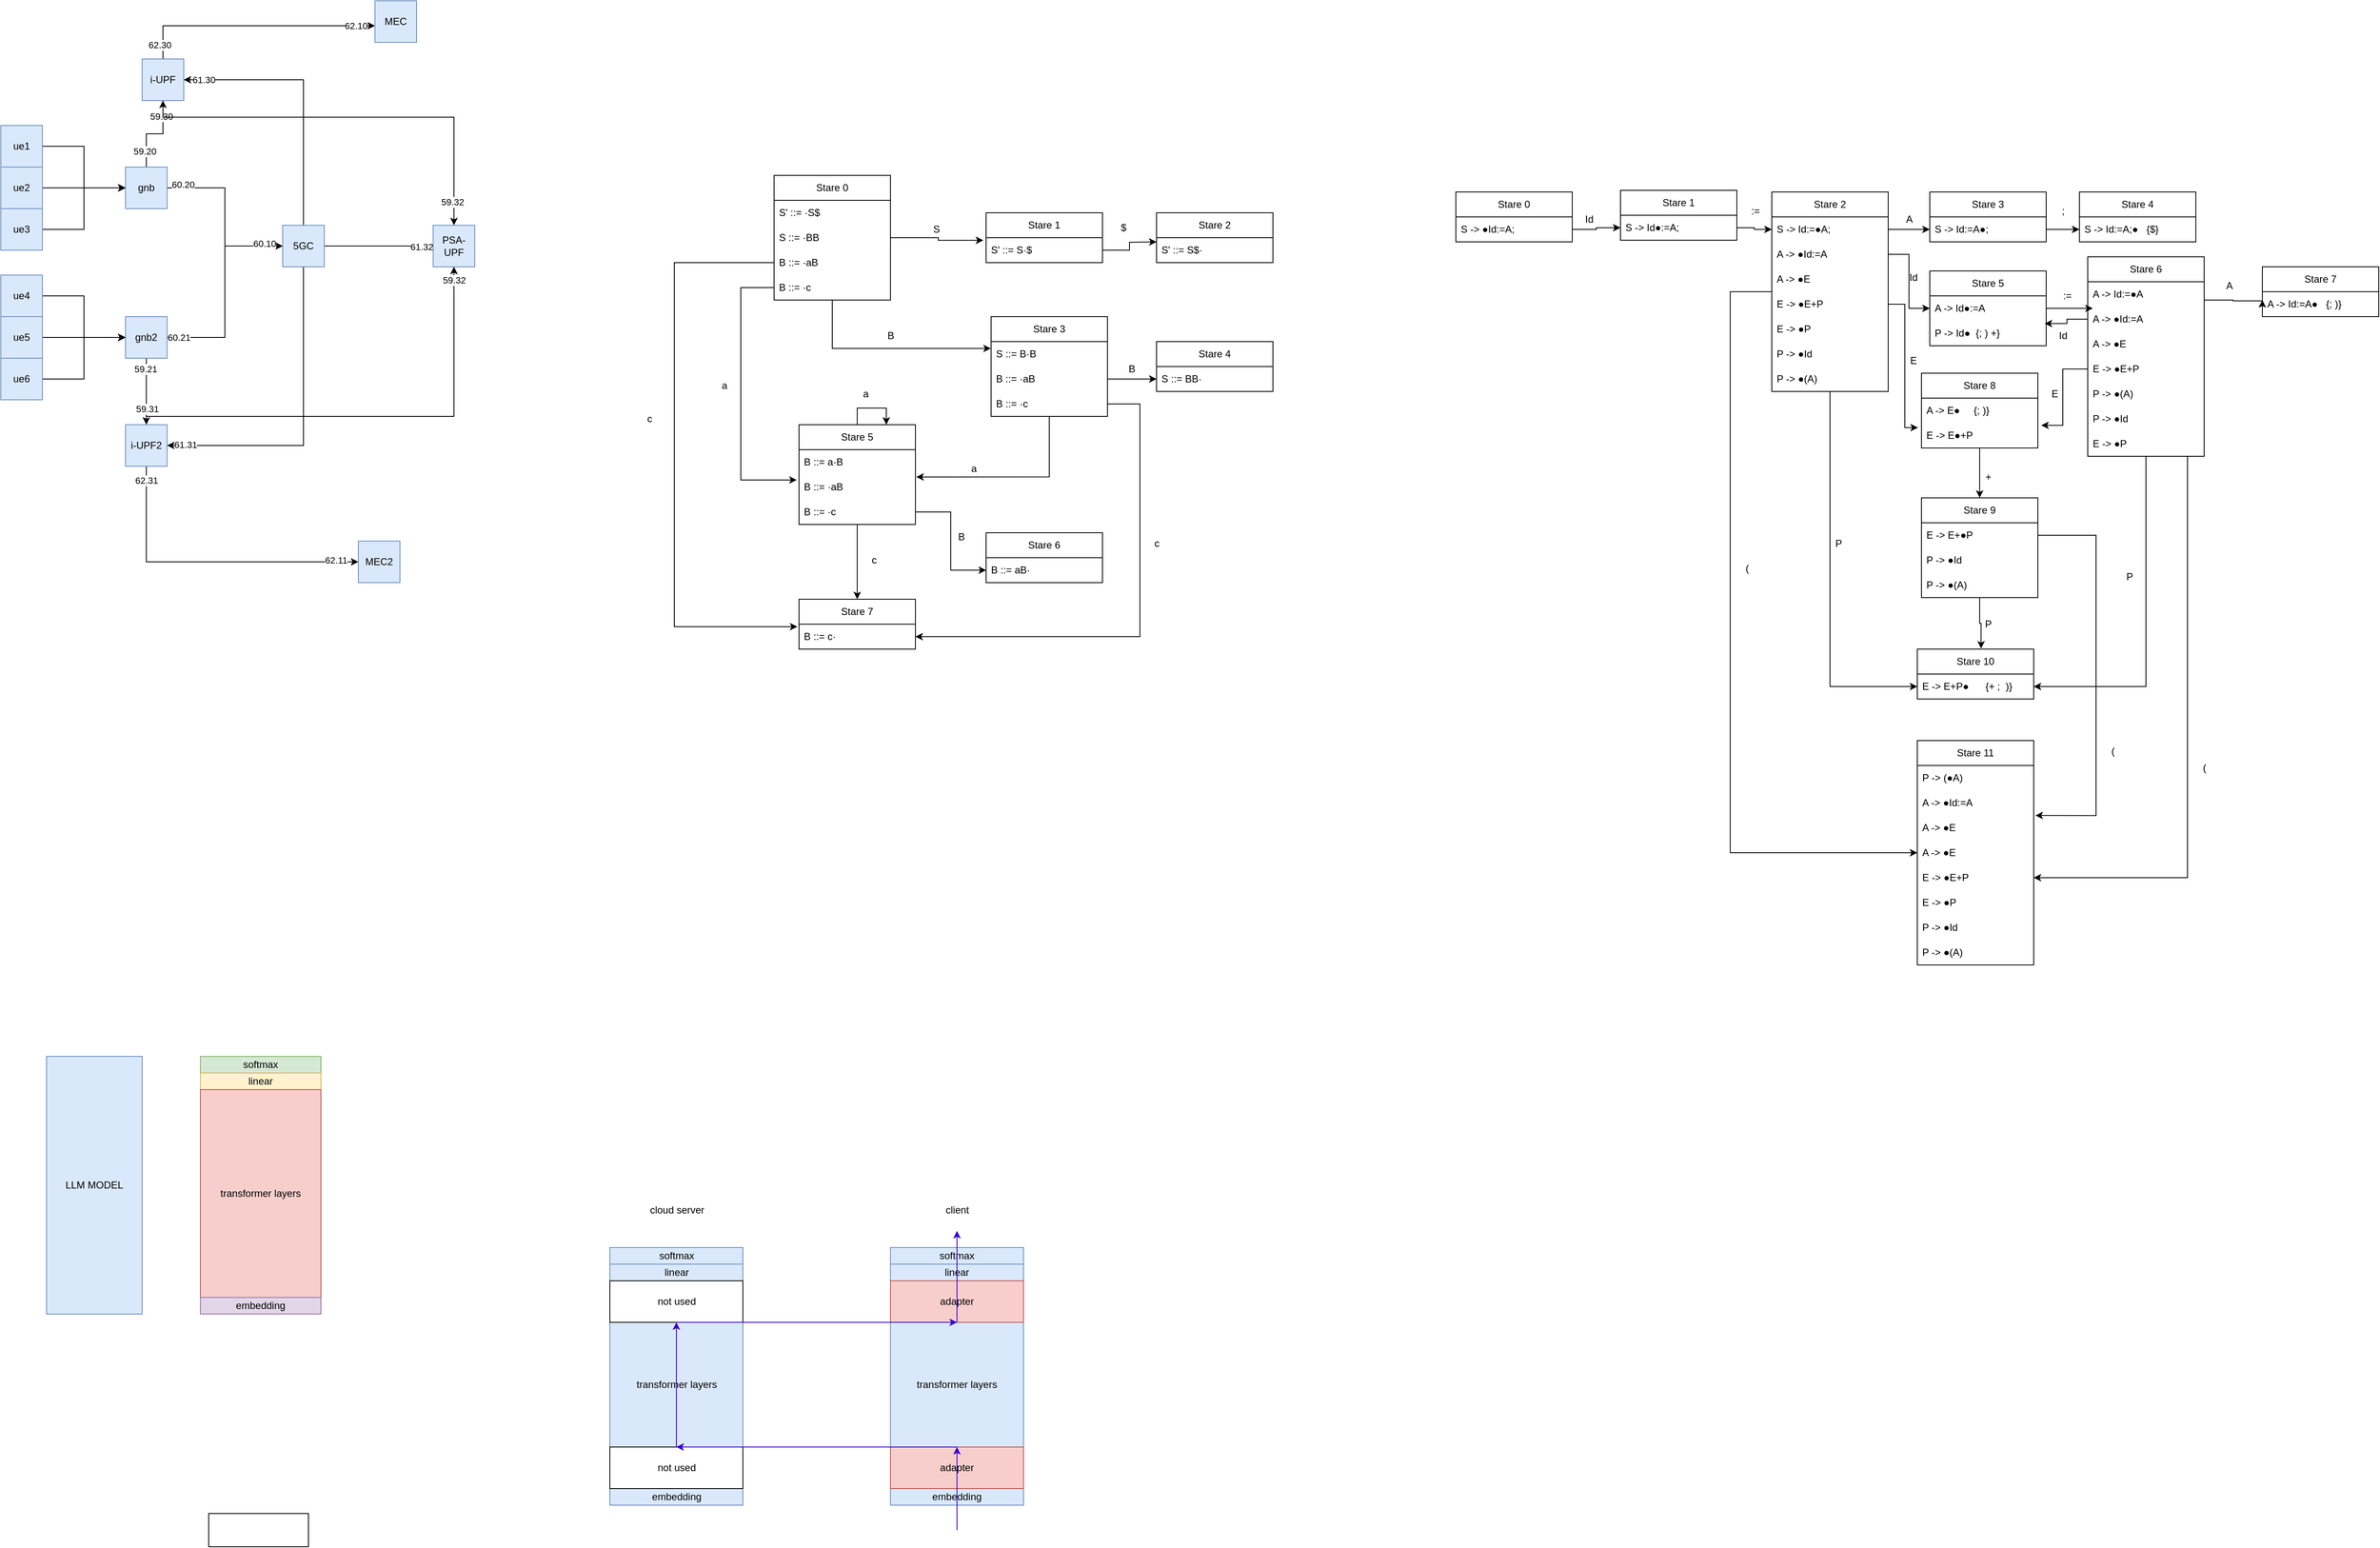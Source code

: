 <mxfile version="23.0.1" type="github">
  <diagram name="第 1 页" id="0hGZ7h8BPvav0Dhn9OID">
    <mxGraphModel dx="1105" dy="558" grid="1" gridSize="10" guides="1" tooltips="1" connect="1" arrows="1" fold="1" page="1" pageScale="1" pageWidth="827" pageHeight="1169" math="0" shadow="0">
      <root>
        <mxCell id="0" />
        <mxCell id="1" parent="0" />
        <mxCell id="p0jDxH_k_mPQ62DPaPJG-13" value="" style="edgeStyle=orthogonalEdgeStyle;rounded=0;orthogonalLoop=1;jettySize=auto;html=1;entryX=0;entryY=0.5;entryDx=0;entryDy=0;" parent="1" source="p0jDxH_k_mPQ62DPaPJG-3" target="p0jDxH_k_mPQ62DPaPJG-12" edge="1">
          <mxGeometry relative="1" as="geometry">
            <mxPoint x="420" y="270" as="targetPoint" />
          </mxGeometry>
        </mxCell>
        <mxCell id="p0jDxH_k_mPQ62DPaPJG-14" value="60.20" style="edgeLabel;html=1;align=center;verticalAlign=middle;resizable=0;points=[];" parent="p0jDxH_k_mPQ62DPaPJG-13" vertex="1" connectable="0">
          <mxGeometry x="-0.816" y="4" relative="1" as="geometry">
            <mxPoint as="offset" />
          </mxGeometry>
        </mxCell>
        <mxCell id="p0jDxH_k_mPQ62DPaPJG-24" value="" style="edgeStyle=orthogonalEdgeStyle;rounded=0;orthogonalLoop=1;jettySize=auto;html=1;" parent="1" source="p0jDxH_k_mPQ62DPaPJG-3" target="p0jDxH_k_mPQ62DPaPJG-23" edge="1">
          <mxGeometry relative="1" as="geometry" />
        </mxCell>
        <mxCell id="p0jDxH_k_mPQ62DPaPJG-25" value="59.20" style="edgeLabel;html=1;align=center;verticalAlign=middle;resizable=0;points=[];" parent="p0jDxH_k_mPQ62DPaPJG-24" vertex="1" connectable="0">
          <mxGeometry x="-0.62" y="2" relative="1" as="geometry">
            <mxPoint as="offset" />
          </mxGeometry>
        </mxCell>
        <mxCell id="p0jDxH_k_mPQ62DPaPJG-47" value="59.30" style="edgeLabel;html=1;align=center;verticalAlign=middle;resizable=0;points=[];" parent="p0jDxH_k_mPQ62DPaPJG-24" vertex="1" connectable="0">
          <mxGeometry x="0.624" y="2" relative="1" as="geometry">
            <mxPoint as="offset" />
          </mxGeometry>
        </mxCell>
        <mxCell id="p0jDxH_k_mPQ62DPaPJG-3" value="gnb" style="whiteSpace=wrap;html=1;aspect=fixed;fillColor=#dae8fc;strokeColor=#6c8ebf;" parent="1" vertex="1">
          <mxGeometry x="200" y="220" width="50" height="50" as="geometry" />
        </mxCell>
        <mxCell id="p0jDxH_k_mPQ62DPaPJG-8" style="edgeStyle=orthogonalEdgeStyle;rounded=0;orthogonalLoop=1;jettySize=auto;html=1;entryX=0;entryY=0.5;entryDx=0;entryDy=0;" parent="1" source="p0jDxH_k_mPQ62DPaPJG-5" target="p0jDxH_k_mPQ62DPaPJG-3" edge="1">
          <mxGeometry relative="1" as="geometry" />
        </mxCell>
        <mxCell id="p0jDxH_k_mPQ62DPaPJG-5" value="ue1" style="whiteSpace=wrap;html=1;aspect=fixed;fillColor=#dae8fc;strokeColor=#6c8ebf;" parent="1" vertex="1">
          <mxGeometry x="50" y="170" width="50" height="50" as="geometry" />
        </mxCell>
        <mxCell id="p0jDxH_k_mPQ62DPaPJG-9" style="edgeStyle=orthogonalEdgeStyle;rounded=0;orthogonalLoop=1;jettySize=auto;html=1;entryX=0;entryY=0.5;entryDx=0;entryDy=0;" parent="1" source="p0jDxH_k_mPQ62DPaPJG-6" target="p0jDxH_k_mPQ62DPaPJG-3" edge="1">
          <mxGeometry relative="1" as="geometry" />
        </mxCell>
        <mxCell id="p0jDxH_k_mPQ62DPaPJG-6" value="ue2" style="whiteSpace=wrap;html=1;aspect=fixed;fillColor=#dae8fc;strokeColor=#6c8ebf;" parent="1" vertex="1">
          <mxGeometry x="50" y="220" width="50" height="50" as="geometry" />
        </mxCell>
        <mxCell id="p0jDxH_k_mPQ62DPaPJG-10" style="edgeStyle=orthogonalEdgeStyle;rounded=0;orthogonalLoop=1;jettySize=auto;html=1;entryX=0;entryY=0.5;entryDx=0;entryDy=0;" parent="1" source="p0jDxH_k_mPQ62DPaPJG-7" target="p0jDxH_k_mPQ62DPaPJG-3" edge="1">
          <mxGeometry relative="1" as="geometry" />
        </mxCell>
        <mxCell id="p0jDxH_k_mPQ62DPaPJG-7" value="ue3" style="whiteSpace=wrap;html=1;aspect=fixed;fillColor=#dae8fc;strokeColor=#6c8ebf;" parent="1" vertex="1">
          <mxGeometry x="50" y="270" width="50" height="50" as="geometry" />
        </mxCell>
        <mxCell id="p0jDxH_k_mPQ62DPaPJG-45" style="edgeStyle=orthogonalEdgeStyle;rounded=0;orthogonalLoop=1;jettySize=auto;html=1;entryX=1;entryY=0.5;entryDx=0;entryDy=0;" parent="1" source="p0jDxH_k_mPQ62DPaPJG-12" target="p0jDxH_k_mPQ62DPaPJG-23" edge="1">
          <mxGeometry relative="1" as="geometry">
            <Array as="points">
              <mxPoint x="414" y="115" />
            </Array>
          </mxGeometry>
        </mxCell>
        <mxCell id="p0jDxH_k_mPQ62DPaPJG-46" value="61.30" style="edgeLabel;html=1;align=center;verticalAlign=middle;resizable=0;points=[];" parent="p0jDxH_k_mPQ62DPaPJG-45" vertex="1" connectable="0">
          <mxGeometry x="0.851" relative="1" as="geometry">
            <mxPoint as="offset" />
          </mxGeometry>
        </mxCell>
        <mxCell id="p0jDxH_k_mPQ62DPaPJG-48" style="edgeStyle=orthogonalEdgeStyle;rounded=0;orthogonalLoop=1;jettySize=auto;html=1;entryX=1;entryY=0.5;entryDx=0;entryDy=0;" parent="1" source="p0jDxH_k_mPQ62DPaPJG-12" target="p0jDxH_k_mPQ62DPaPJG-36" edge="1">
          <mxGeometry relative="1" as="geometry">
            <Array as="points">
              <mxPoint x="414" y="555" />
            </Array>
          </mxGeometry>
        </mxCell>
        <mxCell id="p0jDxH_k_mPQ62DPaPJG-49" value="61.31" style="edgeLabel;html=1;align=center;verticalAlign=middle;resizable=0;points=[];" parent="p0jDxH_k_mPQ62DPaPJG-48" vertex="1" connectable="0">
          <mxGeometry x="0.885" y="-1" relative="1" as="geometry">
            <mxPoint as="offset" />
          </mxGeometry>
        </mxCell>
        <mxCell id="p0jDxH_k_mPQ62DPaPJG-64" style="edgeStyle=orthogonalEdgeStyle;rounded=0;orthogonalLoop=1;jettySize=auto;html=1;entryX=0;entryY=0.5;entryDx=0;entryDy=0;" parent="1" source="p0jDxH_k_mPQ62DPaPJG-12" target="p0jDxH_k_mPQ62DPaPJG-61" edge="1">
          <mxGeometry relative="1" as="geometry" />
        </mxCell>
        <mxCell id="p0jDxH_k_mPQ62DPaPJG-65" value="61.32" style="edgeLabel;html=1;align=center;verticalAlign=middle;resizable=0;points=[];" parent="p0jDxH_k_mPQ62DPaPJG-64" vertex="1" connectable="0">
          <mxGeometry x="0.789" y="-1" relative="1" as="geometry">
            <mxPoint as="offset" />
          </mxGeometry>
        </mxCell>
        <mxCell id="p0jDxH_k_mPQ62DPaPJG-12" value="5GC" style="whiteSpace=wrap;html=1;aspect=fixed;fillColor=#dae8fc;strokeColor=#6c8ebf;" parent="1" vertex="1">
          <mxGeometry x="389" y="290" width="50" height="50" as="geometry" />
        </mxCell>
        <mxCell id="p0jDxH_k_mPQ62DPaPJG-53" value="" style="edgeStyle=orthogonalEdgeStyle;rounded=0;orthogonalLoop=1;jettySize=auto;html=1;" parent="1" source="p0jDxH_k_mPQ62DPaPJG-23" target="p0jDxH_k_mPQ62DPaPJG-52" edge="1">
          <mxGeometry relative="1" as="geometry">
            <Array as="points">
              <mxPoint x="245" y="50" />
            </Array>
          </mxGeometry>
        </mxCell>
        <mxCell id="p0jDxH_k_mPQ62DPaPJG-54" value="62.30" style="edgeLabel;html=1;align=center;verticalAlign=middle;resizable=0;points=[];" parent="p0jDxH_k_mPQ62DPaPJG-53" vertex="1" connectable="0">
          <mxGeometry x="-0.886" y="4" relative="1" as="geometry">
            <mxPoint as="offset" />
          </mxGeometry>
        </mxCell>
        <mxCell id="p0jDxH_k_mPQ62DPaPJG-58" value="62.10" style="edgeLabel;html=1;align=center;verticalAlign=middle;resizable=0;points=[];" parent="p0jDxH_k_mPQ62DPaPJG-53" vertex="1" connectable="0">
          <mxGeometry x="0.845" relative="1" as="geometry">
            <mxPoint as="offset" />
          </mxGeometry>
        </mxCell>
        <mxCell id="p0jDxH_k_mPQ62DPaPJG-60" style="edgeStyle=orthogonalEdgeStyle;rounded=0;orthogonalLoop=1;jettySize=auto;html=1;exitX=1;exitY=0;exitDx=0;exitDy=0;entryX=0.5;entryY=0;entryDx=0;entryDy=0;" parent="1" source="p0jDxH_k_mPQ62DPaPJG-23" target="p0jDxH_k_mPQ62DPaPJG-61" edge="1">
          <mxGeometry relative="1" as="geometry">
            <mxPoint x="590" y="260" as="targetPoint" />
            <Array as="points">
              <mxPoint x="245" y="90" />
              <mxPoint x="245" y="160" />
              <mxPoint x="595" y="160" />
            </Array>
          </mxGeometry>
        </mxCell>
        <mxCell id="p0jDxH_k_mPQ62DPaPJG-63" value="59.32" style="edgeLabel;html=1;align=center;verticalAlign=middle;resizable=0;points=[];" parent="p0jDxH_k_mPQ62DPaPJG-60" vertex="1" connectable="0">
          <mxGeometry x="0.902" y="-2" relative="1" as="geometry">
            <mxPoint as="offset" />
          </mxGeometry>
        </mxCell>
        <mxCell id="p0jDxH_k_mPQ62DPaPJG-23" value="i-UPF" style="whiteSpace=wrap;html=1;aspect=fixed;fillColor=#dae8fc;strokeColor=#6c8ebf;" parent="1" vertex="1">
          <mxGeometry x="220" y="90" width="50" height="50" as="geometry" />
        </mxCell>
        <mxCell id="p0jDxH_k_mPQ62DPaPJG-34" style="edgeStyle=orthogonalEdgeStyle;rounded=0;orthogonalLoop=1;jettySize=auto;html=1;entryX=0;entryY=0.5;entryDx=0;entryDy=0;" parent="1" source="p0jDxH_k_mPQ62DPaPJG-27" target="p0jDxH_k_mPQ62DPaPJG-12" edge="1">
          <mxGeometry relative="1" as="geometry">
            <mxPoint x="390" y="360" as="targetPoint" />
          </mxGeometry>
        </mxCell>
        <mxCell id="p0jDxH_k_mPQ62DPaPJG-35" value="60.21" style="edgeLabel;html=1;align=center;verticalAlign=middle;resizable=0;points=[];" parent="p0jDxH_k_mPQ62DPaPJG-34" vertex="1" connectable="0">
          <mxGeometry x="-0.886" relative="1" as="geometry">
            <mxPoint as="offset" />
          </mxGeometry>
        </mxCell>
        <mxCell id="p0jDxH_k_mPQ62DPaPJG-41" value="60.10" style="edgeLabel;html=1;align=center;verticalAlign=middle;resizable=0;points=[];" parent="p0jDxH_k_mPQ62DPaPJG-34" vertex="1" connectable="0">
          <mxGeometry x="0.822" y="3" relative="1" as="geometry">
            <mxPoint as="offset" />
          </mxGeometry>
        </mxCell>
        <mxCell id="p0jDxH_k_mPQ62DPaPJG-37" value="" style="edgeStyle=orthogonalEdgeStyle;rounded=0;orthogonalLoop=1;jettySize=auto;html=1;" parent="1" source="p0jDxH_k_mPQ62DPaPJG-27" target="p0jDxH_k_mPQ62DPaPJG-36" edge="1">
          <mxGeometry relative="1" as="geometry" />
        </mxCell>
        <mxCell id="p0jDxH_k_mPQ62DPaPJG-38" value="59.21" style="edgeLabel;html=1;align=center;verticalAlign=middle;resizable=0;points=[];" parent="p0jDxH_k_mPQ62DPaPJG-37" vertex="1" connectable="0">
          <mxGeometry x="-0.68" y="-1" relative="1" as="geometry">
            <mxPoint as="offset" />
          </mxGeometry>
        </mxCell>
        <mxCell id="p0jDxH_k_mPQ62DPaPJG-50" value="59.31" style="edgeLabel;html=1;align=center;verticalAlign=middle;resizable=0;points=[];" parent="p0jDxH_k_mPQ62DPaPJG-37" vertex="1" connectable="0">
          <mxGeometry x="0.52" y="1" relative="1" as="geometry">
            <mxPoint as="offset" />
          </mxGeometry>
        </mxCell>
        <mxCell id="p0jDxH_k_mPQ62DPaPJG-27" value="gnb2" style="whiteSpace=wrap;html=1;aspect=fixed;fillColor=#dae8fc;strokeColor=#6c8ebf;" parent="1" vertex="1">
          <mxGeometry x="200" y="400" width="50" height="50" as="geometry" />
        </mxCell>
        <mxCell id="p0jDxH_k_mPQ62DPaPJG-28" style="edgeStyle=orthogonalEdgeStyle;rounded=0;orthogonalLoop=1;jettySize=auto;html=1;entryX=0;entryY=0.5;entryDx=0;entryDy=0;" parent="1" source="p0jDxH_k_mPQ62DPaPJG-29" target="p0jDxH_k_mPQ62DPaPJG-27" edge="1">
          <mxGeometry relative="1" as="geometry" />
        </mxCell>
        <mxCell id="p0jDxH_k_mPQ62DPaPJG-29" value="ue4" style="whiteSpace=wrap;html=1;aspect=fixed;fillColor=#dae8fc;strokeColor=#6c8ebf;" parent="1" vertex="1">
          <mxGeometry x="50" y="350" width="50" height="50" as="geometry" />
        </mxCell>
        <mxCell id="p0jDxH_k_mPQ62DPaPJG-30" style="edgeStyle=orthogonalEdgeStyle;rounded=0;orthogonalLoop=1;jettySize=auto;html=1;entryX=0;entryY=0.5;entryDx=0;entryDy=0;" parent="1" source="p0jDxH_k_mPQ62DPaPJG-31" target="p0jDxH_k_mPQ62DPaPJG-27" edge="1">
          <mxGeometry relative="1" as="geometry" />
        </mxCell>
        <mxCell id="p0jDxH_k_mPQ62DPaPJG-31" value="ue5" style="whiteSpace=wrap;html=1;aspect=fixed;fillColor=#dae8fc;strokeColor=#6c8ebf;" parent="1" vertex="1">
          <mxGeometry x="50" y="400" width="50" height="50" as="geometry" />
        </mxCell>
        <mxCell id="p0jDxH_k_mPQ62DPaPJG-32" style="edgeStyle=orthogonalEdgeStyle;rounded=0;orthogonalLoop=1;jettySize=auto;html=1;entryX=0;entryY=0.5;entryDx=0;entryDy=0;" parent="1" source="p0jDxH_k_mPQ62DPaPJG-33" target="p0jDxH_k_mPQ62DPaPJG-27" edge="1">
          <mxGeometry relative="1" as="geometry" />
        </mxCell>
        <mxCell id="p0jDxH_k_mPQ62DPaPJG-33" value="ue6" style="whiteSpace=wrap;html=1;aspect=fixed;fillColor=#dae8fc;strokeColor=#6c8ebf;" parent="1" vertex="1">
          <mxGeometry x="50" y="450" width="50" height="50" as="geometry" />
        </mxCell>
        <mxCell id="p0jDxH_k_mPQ62DPaPJG-56" value="" style="edgeStyle=orthogonalEdgeStyle;rounded=0;orthogonalLoop=1;jettySize=auto;html=1;" parent="1" source="p0jDxH_k_mPQ62DPaPJG-36" target="p0jDxH_k_mPQ62DPaPJG-55" edge="1">
          <mxGeometry relative="1" as="geometry">
            <Array as="points">
              <mxPoint x="225" y="695" />
            </Array>
          </mxGeometry>
        </mxCell>
        <mxCell id="p0jDxH_k_mPQ62DPaPJG-57" value="62.31" style="edgeLabel;html=1;align=center;verticalAlign=middle;resizable=0;points=[];" parent="p0jDxH_k_mPQ62DPaPJG-56" vertex="1" connectable="0">
          <mxGeometry x="-0.912" relative="1" as="geometry">
            <mxPoint as="offset" />
          </mxGeometry>
        </mxCell>
        <mxCell id="p0jDxH_k_mPQ62DPaPJG-59" value="62.11" style="edgeLabel;html=1;align=center;verticalAlign=middle;resizable=0;points=[];" parent="p0jDxH_k_mPQ62DPaPJG-56" vertex="1" connectable="0">
          <mxGeometry x="0.855" y="2" relative="1" as="geometry">
            <mxPoint as="offset" />
          </mxGeometry>
        </mxCell>
        <mxCell id="p0jDxH_k_mPQ62DPaPJG-62" value="" style="edgeStyle=orthogonalEdgeStyle;rounded=0;orthogonalLoop=1;jettySize=auto;html=1;" parent="1" source="p0jDxH_k_mPQ62DPaPJG-36" target="p0jDxH_k_mPQ62DPaPJG-61" edge="1">
          <mxGeometry relative="1" as="geometry">
            <Array as="points">
              <mxPoint x="225" y="520" />
              <mxPoint x="595" y="520" />
            </Array>
          </mxGeometry>
        </mxCell>
        <mxCell id="p0jDxH_k_mPQ62DPaPJG-66" value="59.32" style="edgeLabel;html=1;align=center;verticalAlign=middle;resizable=0;points=[];" parent="p0jDxH_k_mPQ62DPaPJG-62" vertex="1" connectable="0">
          <mxGeometry x="0.945" relative="1" as="geometry">
            <mxPoint as="offset" />
          </mxGeometry>
        </mxCell>
        <mxCell id="p0jDxH_k_mPQ62DPaPJG-36" value="i-UPF2" style="whiteSpace=wrap;html=1;aspect=fixed;fillColor=#dae8fc;strokeColor=#6c8ebf;" parent="1" vertex="1">
          <mxGeometry x="200" y="530" width="50" height="50" as="geometry" />
        </mxCell>
        <mxCell id="p0jDxH_k_mPQ62DPaPJG-52" value="MEC" style="whiteSpace=wrap;html=1;aspect=fixed;fillColor=#dae8fc;strokeColor=#6c8ebf;" parent="1" vertex="1">
          <mxGeometry x="500" y="20" width="50" height="50" as="geometry" />
        </mxCell>
        <mxCell id="p0jDxH_k_mPQ62DPaPJG-55" value="MEC2" style="whiteSpace=wrap;html=1;aspect=fixed;fillColor=#dae8fc;strokeColor=#6c8ebf;" parent="1" vertex="1">
          <mxGeometry x="480" y="670" width="50" height="50" as="geometry" />
        </mxCell>
        <mxCell id="p0jDxH_k_mPQ62DPaPJG-61" value="PSA-UPF" style="whiteSpace=wrap;html=1;aspect=fixed;fillColor=#dae8fc;strokeColor=#6c8ebf;" parent="1" vertex="1">
          <mxGeometry x="570" y="290" width="50" height="50" as="geometry" />
        </mxCell>
        <mxCell id="5g6TBQ09bPF2Y2DvjyLZ-2" value="Stare 0" style="swimlane;fontStyle=0;childLayout=stackLayout;horizontal=1;startSize=30;horizontalStack=0;resizeParent=1;resizeParentMax=0;resizeLast=0;collapsible=1;marginBottom=0;whiteSpace=wrap;html=1;" parent="1" vertex="1">
          <mxGeometry x="980" y="230" width="140" height="150" as="geometry" />
        </mxCell>
        <mxCell id="5g6TBQ09bPF2Y2DvjyLZ-3" value="S&#39; ::= ·S$" style="text;strokeColor=none;fillColor=none;align=left;verticalAlign=middle;spacingLeft=4;spacingRight=4;overflow=hidden;points=[[0,0.5],[1,0.5]];portConstraint=eastwest;rotatable=0;whiteSpace=wrap;html=1;" parent="5g6TBQ09bPF2Y2DvjyLZ-2" vertex="1">
          <mxGeometry y="30" width="140" height="30" as="geometry" />
        </mxCell>
        <mxCell id="5g6TBQ09bPF2Y2DvjyLZ-4" value="S ::=&amp;nbsp;·BB" style="text;strokeColor=none;fillColor=none;align=left;verticalAlign=middle;spacingLeft=4;spacingRight=4;overflow=hidden;points=[[0,0.5],[1,0.5]];portConstraint=eastwest;rotatable=0;whiteSpace=wrap;html=1;" parent="5g6TBQ09bPF2Y2DvjyLZ-2" vertex="1">
          <mxGeometry y="60" width="140" height="30" as="geometry" />
        </mxCell>
        <mxCell id="5g6TBQ09bPF2Y2DvjyLZ-5" value="B ::=&amp;nbsp;·aB" style="text;strokeColor=none;fillColor=none;align=left;verticalAlign=middle;spacingLeft=4;spacingRight=4;overflow=hidden;points=[[0,0.5],[1,0.5]];portConstraint=eastwest;rotatable=0;whiteSpace=wrap;html=1;" parent="5g6TBQ09bPF2Y2DvjyLZ-2" vertex="1">
          <mxGeometry y="90" width="140" height="30" as="geometry" />
        </mxCell>
        <mxCell id="5g6TBQ09bPF2Y2DvjyLZ-6" value="B ::=&amp;nbsp;·c" style="text;strokeColor=none;fillColor=none;align=left;verticalAlign=middle;spacingLeft=4;spacingRight=4;overflow=hidden;points=[[0,0.5],[1,0.5]];portConstraint=eastwest;rotatable=0;whiteSpace=wrap;html=1;" parent="5g6TBQ09bPF2Y2DvjyLZ-2" vertex="1">
          <mxGeometry y="120" width="140" height="30" as="geometry" />
        </mxCell>
        <mxCell id="5g6TBQ09bPF2Y2DvjyLZ-7" value="Stare 1" style="swimlane;fontStyle=0;childLayout=stackLayout;horizontal=1;startSize=30;horizontalStack=0;resizeParent=1;resizeParentMax=0;resizeLast=0;collapsible=1;marginBottom=0;whiteSpace=wrap;html=1;" parent="1" vertex="1">
          <mxGeometry x="1235" y="275" width="140" height="60" as="geometry" />
        </mxCell>
        <mxCell id="5g6TBQ09bPF2Y2DvjyLZ-17" style="edgeStyle=orthogonalEdgeStyle;rounded=0;orthogonalLoop=1;jettySize=auto;html=1;" parent="5g6TBQ09bPF2Y2DvjyLZ-7" source="5g6TBQ09bPF2Y2DvjyLZ-8" edge="1">
          <mxGeometry relative="1" as="geometry">
            <mxPoint x="205" y="35" as="targetPoint" />
          </mxGeometry>
        </mxCell>
        <mxCell id="5g6TBQ09bPF2Y2DvjyLZ-8" value="S&#39; ::= S·$" style="text;strokeColor=none;fillColor=none;align=left;verticalAlign=middle;spacingLeft=4;spacingRight=4;overflow=hidden;points=[[0,0.5],[1,0.5]];portConstraint=eastwest;rotatable=0;whiteSpace=wrap;html=1;" parent="5g6TBQ09bPF2Y2DvjyLZ-7" vertex="1">
          <mxGeometry y="30" width="140" height="30" as="geometry" />
        </mxCell>
        <mxCell id="5g6TBQ09bPF2Y2DvjyLZ-14" value="S" style="text;html=1;align=center;verticalAlign=middle;resizable=0;points=[];autosize=1;strokeColor=none;fillColor=none;" parent="1" vertex="1">
          <mxGeometry x="1160" y="280" width="30" height="30" as="geometry" />
        </mxCell>
        <mxCell id="5g6TBQ09bPF2Y2DvjyLZ-15" style="edgeStyle=orthogonalEdgeStyle;rounded=0;orthogonalLoop=1;jettySize=auto;html=1;entryX=-0.024;entryY=0.104;entryDx=0;entryDy=0;entryPerimeter=0;" parent="1" source="5g6TBQ09bPF2Y2DvjyLZ-4" target="5g6TBQ09bPF2Y2DvjyLZ-8" edge="1">
          <mxGeometry relative="1" as="geometry" />
        </mxCell>
        <mxCell id="5g6TBQ09bPF2Y2DvjyLZ-18" value="Stare 2" style="swimlane;fontStyle=0;childLayout=stackLayout;horizontal=1;startSize=30;horizontalStack=0;resizeParent=1;resizeParentMax=0;resizeLast=0;collapsible=1;marginBottom=0;whiteSpace=wrap;html=1;" parent="1" vertex="1">
          <mxGeometry x="1440" y="275" width="140" height="60" as="geometry" />
        </mxCell>
        <mxCell id="5g6TBQ09bPF2Y2DvjyLZ-20" value="S&#39; ::= S$·" style="text;strokeColor=none;fillColor=none;align=left;verticalAlign=middle;spacingLeft=4;spacingRight=4;overflow=hidden;points=[[0,0.5],[1,0.5]];portConstraint=eastwest;rotatable=0;whiteSpace=wrap;html=1;" parent="5g6TBQ09bPF2Y2DvjyLZ-18" vertex="1">
          <mxGeometry y="30" width="140" height="30" as="geometry" />
        </mxCell>
        <mxCell id="5g6TBQ09bPF2Y2DvjyLZ-21" value="$" style="text;html=1;align=center;verticalAlign=middle;resizable=0;points=[];autosize=1;strokeColor=none;fillColor=none;" parent="1" vertex="1">
          <mxGeometry x="1385" y="278" width="30" height="30" as="geometry" />
        </mxCell>
        <mxCell id="5g6TBQ09bPF2Y2DvjyLZ-23" value="Stare 3" style="swimlane;fontStyle=0;childLayout=stackLayout;horizontal=1;startSize=30;horizontalStack=0;resizeParent=1;resizeParentMax=0;resizeLast=0;collapsible=1;marginBottom=0;whiteSpace=wrap;html=1;" parent="1" vertex="1">
          <mxGeometry x="1241" y="400" width="140" height="120" as="geometry" />
        </mxCell>
        <mxCell id="5g6TBQ09bPF2Y2DvjyLZ-25" value="S ::= B·B" style="text;strokeColor=none;fillColor=none;align=left;verticalAlign=middle;spacingLeft=4;spacingRight=4;overflow=hidden;points=[[0,0.5],[1,0.5]];portConstraint=eastwest;rotatable=0;whiteSpace=wrap;html=1;" parent="5g6TBQ09bPF2Y2DvjyLZ-23" vertex="1">
          <mxGeometry y="30" width="140" height="30" as="geometry" />
        </mxCell>
        <mxCell id="5g6TBQ09bPF2Y2DvjyLZ-29" value="B ::=&amp;nbsp;·aB" style="text;strokeColor=none;fillColor=none;align=left;verticalAlign=middle;spacingLeft=4;spacingRight=4;overflow=hidden;points=[[0,0.5],[1,0.5]];portConstraint=eastwest;rotatable=0;whiteSpace=wrap;html=1;" parent="5g6TBQ09bPF2Y2DvjyLZ-23" vertex="1">
          <mxGeometry y="60" width="140" height="30" as="geometry" />
        </mxCell>
        <mxCell id="5g6TBQ09bPF2Y2DvjyLZ-30" value="B ::=&amp;nbsp;·c" style="text;strokeColor=none;fillColor=none;align=left;verticalAlign=middle;spacingLeft=4;spacingRight=4;overflow=hidden;points=[[0,0.5],[1,0.5]];portConstraint=eastwest;rotatable=0;whiteSpace=wrap;html=1;" parent="5g6TBQ09bPF2Y2DvjyLZ-23" vertex="1">
          <mxGeometry y="90" width="140" height="30" as="geometry" />
        </mxCell>
        <mxCell id="5g6TBQ09bPF2Y2DvjyLZ-26" style="edgeStyle=orthogonalEdgeStyle;rounded=0;orthogonalLoop=1;jettySize=auto;html=1;entryX=-0.002;entryY=0.274;entryDx=0;entryDy=0;entryPerimeter=0;" parent="1" source="5g6TBQ09bPF2Y2DvjyLZ-2" target="5g6TBQ09bPF2Y2DvjyLZ-25" edge="1">
          <mxGeometry relative="1" as="geometry" />
        </mxCell>
        <mxCell id="5g6TBQ09bPF2Y2DvjyLZ-27" value="B" style="text;html=1;align=center;verticalAlign=middle;resizable=0;points=[];autosize=1;strokeColor=none;fillColor=none;" parent="1" vertex="1">
          <mxGeometry x="1105" y="408" width="30" height="30" as="geometry" />
        </mxCell>
        <mxCell id="5g6TBQ09bPF2Y2DvjyLZ-31" value="Stare 4" style="swimlane;fontStyle=0;childLayout=stackLayout;horizontal=1;startSize=30;horizontalStack=0;resizeParent=1;resizeParentMax=0;resizeLast=0;collapsible=1;marginBottom=0;whiteSpace=wrap;html=1;" parent="1" vertex="1">
          <mxGeometry x="1440" y="430" width="140" height="60" as="geometry" />
        </mxCell>
        <mxCell id="5g6TBQ09bPF2Y2DvjyLZ-32" value="S ::= BB·" style="text;strokeColor=none;fillColor=none;align=left;verticalAlign=middle;spacingLeft=4;spacingRight=4;overflow=hidden;points=[[0,0.5],[1,0.5]];portConstraint=eastwest;rotatable=0;whiteSpace=wrap;html=1;" parent="5g6TBQ09bPF2Y2DvjyLZ-31" vertex="1">
          <mxGeometry y="30" width="140" height="30" as="geometry" />
        </mxCell>
        <mxCell id="5g6TBQ09bPF2Y2DvjyLZ-33" style="edgeStyle=orthogonalEdgeStyle;rounded=0;orthogonalLoop=1;jettySize=auto;html=1;entryX=0;entryY=0.5;entryDx=0;entryDy=0;" parent="1" source="5g6TBQ09bPF2Y2DvjyLZ-29" target="5g6TBQ09bPF2Y2DvjyLZ-32" edge="1">
          <mxGeometry relative="1" as="geometry" />
        </mxCell>
        <mxCell id="5g6TBQ09bPF2Y2DvjyLZ-34" value="B" style="text;html=1;align=center;verticalAlign=middle;resizable=0;points=[];autosize=1;strokeColor=none;fillColor=none;" parent="1" vertex="1">
          <mxGeometry x="1395" y="448" width="30" height="30" as="geometry" />
        </mxCell>
        <mxCell id="5g6TBQ09bPF2Y2DvjyLZ-56" style="edgeStyle=orthogonalEdgeStyle;rounded=0;orthogonalLoop=1;jettySize=auto;html=1;entryX=0.5;entryY=0;entryDx=0;entryDy=0;" parent="1" source="5g6TBQ09bPF2Y2DvjyLZ-35" target="5g6TBQ09bPF2Y2DvjyLZ-52" edge="1">
          <mxGeometry relative="1" as="geometry" />
        </mxCell>
        <mxCell id="5g6TBQ09bPF2Y2DvjyLZ-35" value="Stare 5" style="swimlane;fontStyle=0;childLayout=stackLayout;horizontal=1;startSize=30;horizontalStack=0;resizeParent=1;resizeParentMax=0;resizeLast=0;collapsible=1;marginBottom=0;whiteSpace=wrap;html=1;" parent="1" vertex="1">
          <mxGeometry x="1010" y="530" width="140" height="120" as="geometry" />
        </mxCell>
        <mxCell id="5g6TBQ09bPF2Y2DvjyLZ-37" value="B ::= a·B" style="text;strokeColor=none;fillColor=none;align=left;verticalAlign=middle;spacingLeft=4;spacingRight=4;overflow=hidden;points=[[0,0.5],[1,0.5]];portConstraint=eastwest;rotatable=0;whiteSpace=wrap;html=1;" parent="5g6TBQ09bPF2Y2DvjyLZ-35" vertex="1">
          <mxGeometry y="30" width="140" height="30" as="geometry" />
        </mxCell>
        <mxCell id="5g6TBQ09bPF2Y2DvjyLZ-40" value="B ::=&amp;nbsp;·aB" style="text;strokeColor=none;fillColor=none;align=left;verticalAlign=middle;spacingLeft=4;spacingRight=4;overflow=hidden;points=[[0,0.5],[1,0.5]];portConstraint=eastwest;rotatable=0;whiteSpace=wrap;html=1;" parent="5g6TBQ09bPF2Y2DvjyLZ-35" vertex="1">
          <mxGeometry y="60" width="140" height="30" as="geometry" />
        </mxCell>
        <mxCell id="5g6TBQ09bPF2Y2DvjyLZ-39" value="B ::=&amp;nbsp;·c" style="text;strokeColor=none;fillColor=none;align=left;verticalAlign=middle;spacingLeft=4;spacingRight=4;overflow=hidden;points=[[0,0.5],[1,0.5]];portConstraint=eastwest;rotatable=0;whiteSpace=wrap;html=1;" parent="5g6TBQ09bPF2Y2DvjyLZ-35" vertex="1">
          <mxGeometry y="90" width="140" height="30" as="geometry" />
        </mxCell>
        <mxCell id="5g6TBQ09bPF2Y2DvjyLZ-41" style="edgeStyle=orthogonalEdgeStyle;rounded=0;orthogonalLoop=1;jettySize=auto;html=1;entryX=1.008;entryY=0.094;entryDx=0;entryDy=0;entryPerimeter=0;" parent="1" source="5g6TBQ09bPF2Y2DvjyLZ-23" target="5g6TBQ09bPF2Y2DvjyLZ-40" edge="1">
          <mxGeometry relative="1" as="geometry" />
        </mxCell>
        <mxCell id="5g6TBQ09bPF2Y2DvjyLZ-42" value="a" style="text;html=1;align=center;verticalAlign=middle;resizable=0;points=[];autosize=1;strokeColor=none;fillColor=none;" parent="1" vertex="1">
          <mxGeometry x="1205" y="568" width="30" height="30" as="geometry" />
        </mxCell>
        <mxCell id="5g6TBQ09bPF2Y2DvjyLZ-43" style="edgeStyle=orthogonalEdgeStyle;rounded=0;orthogonalLoop=1;jettySize=auto;html=1;entryX=-0.02;entryY=0.215;entryDx=0;entryDy=0;entryPerimeter=0;" parent="1" source="5g6TBQ09bPF2Y2DvjyLZ-6" target="5g6TBQ09bPF2Y2DvjyLZ-40" edge="1">
          <mxGeometry relative="1" as="geometry">
            <Array as="points">
              <mxPoint x="940" y="365" />
              <mxPoint x="940" y="597" />
            </Array>
          </mxGeometry>
        </mxCell>
        <mxCell id="5g6TBQ09bPF2Y2DvjyLZ-44" value="a" style="text;html=1;align=center;verticalAlign=middle;resizable=0;points=[];autosize=1;strokeColor=none;fillColor=none;" parent="1" vertex="1">
          <mxGeometry x="905" y="468" width="30" height="30" as="geometry" />
        </mxCell>
        <mxCell id="5g6TBQ09bPF2Y2DvjyLZ-45" style="edgeStyle=orthogonalEdgeStyle;rounded=0;orthogonalLoop=1;jettySize=auto;html=1;entryX=0.75;entryY=0;entryDx=0;entryDy=0;" parent="1" source="5g6TBQ09bPF2Y2DvjyLZ-35" target="5g6TBQ09bPF2Y2DvjyLZ-35" edge="1">
          <mxGeometry relative="1" as="geometry">
            <Array as="points">
              <mxPoint x="1080" y="510" />
              <mxPoint x="1115" y="510" />
            </Array>
          </mxGeometry>
        </mxCell>
        <mxCell id="5g6TBQ09bPF2Y2DvjyLZ-46" value="a" style="text;html=1;align=center;verticalAlign=middle;resizable=0;points=[];autosize=1;strokeColor=none;fillColor=none;" parent="1" vertex="1">
          <mxGeometry x="1075" y="478" width="30" height="30" as="geometry" />
        </mxCell>
        <mxCell id="5g6TBQ09bPF2Y2DvjyLZ-48" value="Stare 6" style="swimlane;fontStyle=0;childLayout=stackLayout;horizontal=1;startSize=30;horizontalStack=0;resizeParent=1;resizeParentMax=0;resizeLast=0;collapsible=1;marginBottom=0;whiteSpace=wrap;html=1;" parent="1" vertex="1">
          <mxGeometry x="1235" y="660" width="140" height="60" as="geometry" />
        </mxCell>
        <mxCell id="5g6TBQ09bPF2Y2DvjyLZ-49" value="B ::= aB·" style="text;strokeColor=none;fillColor=none;align=left;verticalAlign=middle;spacingLeft=4;spacingRight=4;overflow=hidden;points=[[0,0.5],[1,0.5]];portConstraint=eastwest;rotatable=0;whiteSpace=wrap;html=1;" parent="5g6TBQ09bPF2Y2DvjyLZ-48" vertex="1">
          <mxGeometry y="30" width="140" height="30" as="geometry" />
        </mxCell>
        <mxCell id="5g6TBQ09bPF2Y2DvjyLZ-50" style="edgeStyle=orthogonalEdgeStyle;rounded=0;orthogonalLoop=1;jettySize=auto;html=1;entryX=0;entryY=0.5;entryDx=0;entryDy=0;" parent="1" source="5g6TBQ09bPF2Y2DvjyLZ-39" target="5g6TBQ09bPF2Y2DvjyLZ-49" edge="1">
          <mxGeometry relative="1" as="geometry" />
        </mxCell>
        <mxCell id="5g6TBQ09bPF2Y2DvjyLZ-51" value="B" style="text;html=1;align=center;verticalAlign=middle;resizable=0;points=[];autosize=1;strokeColor=none;fillColor=none;" parent="1" vertex="1">
          <mxGeometry x="1190" y="650" width="30" height="30" as="geometry" />
        </mxCell>
        <mxCell id="5g6TBQ09bPF2Y2DvjyLZ-52" value="Stare 7" style="swimlane;fontStyle=0;childLayout=stackLayout;horizontal=1;startSize=30;horizontalStack=0;resizeParent=1;resizeParentMax=0;resizeLast=0;collapsible=1;marginBottom=0;whiteSpace=wrap;html=1;" parent="1" vertex="1">
          <mxGeometry x="1010" y="740" width="140" height="60" as="geometry" />
        </mxCell>
        <mxCell id="5g6TBQ09bPF2Y2DvjyLZ-55" value="B ::= c·" style="text;strokeColor=none;fillColor=none;align=left;verticalAlign=middle;spacingLeft=4;spacingRight=4;overflow=hidden;points=[[0,0.5],[1,0.5]];portConstraint=eastwest;rotatable=0;whiteSpace=wrap;html=1;" parent="5g6TBQ09bPF2Y2DvjyLZ-52" vertex="1">
          <mxGeometry y="30" width="140" height="30" as="geometry" />
        </mxCell>
        <mxCell id="5g6TBQ09bPF2Y2DvjyLZ-57" value="c" style="text;html=1;align=center;verticalAlign=middle;resizable=0;points=[];autosize=1;strokeColor=none;fillColor=none;" parent="1" vertex="1">
          <mxGeometry x="1085" y="678" width="30" height="30" as="geometry" />
        </mxCell>
        <mxCell id="5g6TBQ09bPF2Y2DvjyLZ-58" style="edgeStyle=orthogonalEdgeStyle;rounded=0;orthogonalLoop=1;jettySize=auto;html=1;entryX=-0.014;entryY=0.1;entryDx=0;entryDy=0;entryPerimeter=0;" parent="1" source="5g6TBQ09bPF2Y2DvjyLZ-5" target="5g6TBQ09bPF2Y2DvjyLZ-55" edge="1">
          <mxGeometry relative="1" as="geometry">
            <Array as="points">
              <mxPoint x="860" y="335" />
              <mxPoint x="860" y="773" />
            </Array>
          </mxGeometry>
        </mxCell>
        <mxCell id="5g6TBQ09bPF2Y2DvjyLZ-59" value="c" style="text;html=1;align=center;verticalAlign=middle;resizable=0;points=[];autosize=1;strokeColor=none;fillColor=none;" parent="1" vertex="1">
          <mxGeometry x="815" y="508" width="30" height="30" as="geometry" />
        </mxCell>
        <mxCell id="5g6TBQ09bPF2Y2DvjyLZ-60" style="edgeStyle=orthogonalEdgeStyle;rounded=0;orthogonalLoop=1;jettySize=auto;html=1;entryX=1;entryY=0.5;entryDx=0;entryDy=0;" parent="1" source="5g6TBQ09bPF2Y2DvjyLZ-30" target="5g6TBQ09bPF2Y2DvjyLZ-55" edge="1">
          <mxGeometry relative="1" as="geometry">
            <Array as="points">
              <mxPoint x="1420" y="505" />
              <mxPoint x="1420" y="785" />
            </Array>
          </mxGeometry>
        </mxCell>
        <mxCell id="5g6TBQ09bPF2Y2DvjyLZ-61" value="c" style="text;html=1;align=center;verticalAlign=middle;resizable=0;points=[];autosize=1;strokeColor=none;fillColor=none;" parent="1" vertex="1">
          <mxGeometry x="1425" y="658" width="30" height="30" as="geometry" />
        </mxCell>
        <mxCell id="5g6TBQ09bPF2Y2DvjyLZ-62" value="Stare 0" style="swimlane;fontStyle=0;childLayout=stackLayout;horizontal=1;startSize=30;horizontalStack=0;resizeParent=1;resizeParentMax=0;resizeLast=0;collapsible=1;marginBottom=0;whiteSpace=wrap;html=1;" parent="1" vertex="1">
          <mxGeometry x="1800" y="250" width="140" height="60" as="geometry" />
        </mxCell>
        <mxCell id="5g6TBQ09bPF2Y2DvjyLZ-63" value="S -&amp;gt; ●Id:=A;" style="text;strokeColor=none;fillColor=none;align=left;verticalAlign=middle;spacingLeft=4;spacingRight=4;overflow=hidden;points=[[0,0.5],[1,0.5]];portConstraint=eastwest;rotatable=0;whiteSpace=wrap;html=1;" parent="5g6TBQ09bPF2Y2DvjyLZ-62" vertex="1">
          <mxGeometry y="30" width="140" height="30" as="geometry" />
        </mxCell>
        <mxCell id="5g6TBQ09bPF2Y2DvjyLZ-68" value="Stare 1" style="swimlane;fontStyle=0;childLayout=stackLayout;horizontal=1;startSize=30;horizontalStack=0;resizeParent=1;resizeParentMax=0;resizeLast=0;collapsible=1;marginBottom=0;whiteSpace=wrap;html=1;" parent="1" vertex="1">
          <mxGeometry x="1998" y="248" width="140" height="60" as="geometry" />
        </mxCell>
        <mxCell id="5g6TBQ09bPF2Y2DvjyLZ-69" value="S -&amp;gt; Id●:=A;" style="text;strokeColor=none;fillColor=none;align=left;verticalAlign=middle;spacingLeft=4;spacingRight=4;overflow=hidden;points=[[0,0.5],[1,0.5]];portConstraint=eastwest;rotatable=0;whiteSpace=wrap;html=1;" parent="5g6TBQ09bPF2Y2DvjyLZ-68" vertex="1">
          <mxGeometry y="30" width="140" height="30" as="geometry" />
        </mxCell>
        <mxCell id="5g6TBQ09bPF2Y2DvjyLZ-145" style="edgeStyle=orthogonalEdgeStyle;rounded=0;orthogonalLoop=1;jettySize=auto;html=1;entryX=0;entryY=0.5;entryDx=0;entryDy=0;" parent="1" source="5g6TBQ09bPF2Y2DvjyLZ-70" target="5g6TBQ09bPF2Y2DvjyLZ-137" edge="1">
          <mxGeometry relative="1" as="geometry" />
        </mxCell>
        <mxCell id="5g6TBQ09bPF2Y2DvjyLZ-167" style="edgeStyle=orthogonalEdgeStyle;rounded=0;orthogonalLoop=1;jettySize=auto;html=1;entryX=0;entryY=0.5;entryDx=0;entryDy=0;" parent="1" source="5g6TBQ09bPF2Y2DvjyLZ-70" target="5g6TBQ09bPF2Y2DvjyLZ-173" edge="1">
          <mxGeometry relative="1" as="geometry">
            <Array as="points">
              <mxPoint x="2130" y="370" />
              <mxPoint x="2130" y="1045" />
            </Array>
          </mxGeometry>
        </mxCell>
        <mxCell id="5g6TBQ09bPF2Y2DvjyLZ-70" value="Stare 2" style="swimlane;fontStyle=0;childLayout=stackLayout;horizontal=1;startSize=30;horizontalStack=0;resizeParent=1;resizeParentMax=0;resizeLast=0;collapsible=1;marginBottom=0;whiteSpace=wrap;html=1;" parent="1" vertex="1">
          <mxGeometry x="2180" y="250" width="140" height="240" as="geometry" />
        </mxCell>
        <mxCell id="5g6TBQ09bPF2Y2DvjyLZ-71" value="S -&amp;gt; Id:=●A;" style="text;strokeColor=none;fillColor=none;align=left;verticalAlign=middle;spacingLeft=4;spacingRight=4;overflow=hidden;points=[[0,0.5],[1,0.5]];portConstraint=eastwest;rotatable=0;whiteSpace=wrap;html=1;" parent="5g6TBQ09bPF2Y2DvjyLZ-70" vertex="1">
          <mxGeometry y="30" width="140" height="30" as="geometry" />
        </mxCell>
        <mxCell id="5g6TBQ09bPF2Y2DvjyLZ-72" value="A -&amp;gt; ●Id:=A" style="text;strokeColor=none;fillColor=none;align=left;verticalAlign=middle;spacingLeft=4;spacingRight=4;overflow=hidden;points=[[0,0.5],[1,0.5]];portConstraint=eastwest;rotatable=0;whiteSpace=wrap;html=1;" parent="5g6TBQ09bPF2Y2DvjyLZ-70" vertex="1">
          <mxGeometry y="60" width="140" height="30" as="geometry" />
        </mxCell>
        <mxCell id="5g6TBQ09bPF2Y2DvjyLZ-73" value="A -&amp;gt; ●E" style="text;strokeColor=none;fillColor=none;align=left;verticalAlign=middle;spacingLeft=4;spacingRight=4;overflow=hidden;points=[[0,0.5],[1,0.5]];portConstraint=eastwest;rotatable=0;whiteSpace=wrap;html=1;" parent="5g6TBQ09bPF2Y2DvjyLZ-70" vertex="1">
          <mxGeometry y="90" width="140" height="30" as="geometry" />
        </mxCell>
        <mxCell id="5g6TBQ09bPF2Y2DvjyLZ-74" value="E -&amp;gt; ●E+P" style="text;strokeColor=none;fillColor=none;align=left;verticalAlign=middle;spacingLeft=4;spacingRight=4;overflow=hidden;points=[[0,0.5],[1,0.5]];portConstraint=eastwest;rotatable=0;whiteSpace=wrap;html=1;" parent="5g6TBQ09bPF2Y2DvjyLZ-70" vertex="1">
          <mxGeometry y="120" width="140" height="30" as="geometry" />
        </mxCell>
        <mxCell id="5g6TBQ09bPF2Y2DvjyLZ-75" value="E -&amp;gt; ●P" style="text;strokeColor=none;fillColor=none;align=left;verticalAlign=middle;spacingLeft=4;spacingRight=4;overflow=hidden;points=[[0,0.5],[1,0.5]];portConstraint=eastwest;rotatable=0;whiteSpace=wrap;html=1;" parent="5g6TBQ09bPF2Y2DvjyLZ-70" vertex="1">
          <mxGeometry y="150" width="140" height="30" as="geometry" />
        </mxCell>
        <mxCell id="5g6TBQ09bPF2Y2DvjyLZ-76" value="P -&amp;gt; ●Id" style="text;strokeColor=none;fillColor=none;align=left;verticalAlign=middle;spacingLeft=4;spacingRight=4;overflow=hidden;points=[[0,0.5],[1,0.5]];portConstraint=eastwest;rotatable=0;whiteSpace=wrap;html=1;" parent="5g6TBQ09bPF2Y2DvjyLZ-70" vertex="1">
          <mxGeometry y="180" width="140" height="30" as="geometry" />
        </mxCell>
        <mxCell id="5g6TBQ09bPF2Y2DvjyLZ-77" value="P -&amp;gt; ●(A)" style="text;strokeColor=none;fillColor=none;align=left;verticalAlign=middle;spacingLeft=4;spacingRight=4;overflow=hidden;points=[[0,0.5],[1,0.5]];portConstraint=eastwest;rotatable=0;whiteSpace=wrap;html=1;" parent="5g6TBQ09bPF2Y2DvjyLZ-70" vertex="1">
          <mxGeometry y="210" width="140" height="30" as="geometry" />
        </mxCell>
        <mxCell id="5g6TBQ09bPF2Y2DvjyLZ-79" style="edgeStyle=orthogonalEdgeStyle;rounded=0;orthogonalLoop=1;jettySize=auto;html=1;entryX=0;entryY=0.5;entryDx=0;entryDy=0;" parent="1" source="5g6TBQ09bPF2Y2DvjyLZ-63" target="5g6TBQ09bPF2Y2DvjyLZ-69" edge="1">
          <mxGeometry relative="1" as="geometry" />
        </mxCell>
        <mxCell id="5g6TBQ09bPF2Y2DvjyLZ-80" style="edgeStyle=orthogonalEdgeStyle;rounded=0;orthogonalLoop=1;jettySize=auto;html=1;entryX=0;entryY=0.5;entryDx=0;entryDy=0;" parent="1" source="5g6TBQ09bPF2Y2DvjyLZ-69" target="5g6TBQ09bPF2Y2DvjyLZ-71" edge="1">
          <mxGeometry relative="1" as="geometry" />
        </mxCell>
        <mxCell id="5g6TBQ09bPF2Y2DvjyLZ-81" value="Id" style="text;html=1;align=center;verticalAlign=middle;resizable=0;points=[];autosize=1;strokeColor=none;fillColor=none;" parent="1" vertex="1">
          <mxGeometry x="1945" y="268" width="30" height="30" as="geometry" />
        </mxCell>
        <mxCell id="5g6TBQ09bPF2Y2DvjyLZ-82" value=":=" style="text;html=1;align=center;verticalAlign=middle;resizable=0;points=[];autosize=1;strokeColor=none;fillColor=none;" parent="1" vertex="1">
          <mxGeometry x="2145" y="258" width="30" height="30" as="geometry" />
        </mxCell>
        <mxCell id="5g6TBQ09bPF2Y2DvjyLZ-83" value="Stare 3" style="swimlane;fontStyle=0;childLayout=stackLayout;horizontal=1;startSize=30;horizontalStack=0;resizeParent=1;resizeParentMax=0;resizeLast=0;collapsible=1;marginBottom=0;whiteSpace=wrap;html=1;" parent="1" vertex="1">
          <mxGeometry x="2370" y="250" width="140" height="60" as="geometry" />
        </mxCell>
        <mxCell id="5g6TBQ09bPF2Y2DvjyLZ-84" value="S -&amp;gt; Id:=A●;" style="text;strokeColor=none;fillColor=none;align=left;verticalAlign=middle;spacingLeft=4;spacingRight=4;overflow=hidden;points=[[0,0.5],[1,0.5]];portConstraint=eastwest;rotatable=0;whiteSpace=wrap;html=1;" parent="5g6TBQ09bPF2Y2DvjyLZ-83" vertex="1">
          <mxGeometry y="30" width="140" height="30" as="geometry" />
        </mxCell>
        <mxCell id="5g6TBQ09bPF2Y2DvjyLZ-92" value="A" style="text;html=1;align=center;verticalAlign=middle;resizable=0;points=[];autosize=1;strokeColor=none;fillColor=none;" parent="1" vertex="1">
          <mxGeometry x="2330" y="268" width="30" height="30" as="geometry" />
        </mxCell>
        <mxCell id="5g6TBQ09bPF2Y2DvjyLZ-94" style="edgeStyle=orthogonalEdgeStyle;rounded=0;orthogonalLoop=1;jettySize=auto;html=1;" parent="1" source="5g6TBQ09bPF2Y2DvjyLZ-71" target="5g6TBQ09bPF2Y2DvjyLZ-84" edge="1">
          <mxGeometry relative="1" as="geometry" />
        </mxCell>
        <mxCell id="5g6TBQ09bPF2Y2DvjyLZ-95" value="Stare 4" style="swimlane;fontStyle=0;childLayout=stackLayout;horizontal=1;startSize=30;horizontalStack=0;resizeParent=1;resizeParentMax=0;resizeLast=0;collapsible=1;marginBottom=0;whiteSpace=wrap;html=1;" parent="1" vertex="1">
          <mxGeometry x="2550" y="250" width="140" height="60" as="geometry" />
        </mxCell>
        <mxCell id="5g6TBQ09bPF2Y2DvjyLZ-96" value="S -&amp;gt; Id:=A;●&amp;nbsp; &amp;nbsp;{$}" style="text;strokeColor=none;fillColor=none;align=left;verticalAlign=middle;spacingLeft=4;spacingRight=4;overflow=hidden;points=[[0,0.5],[1,0.5]];portConstraint=eastwest;rotatable=0;whiteSpace=wrap;html=1;" parent="5g6TBQ09bPF2Y2DvjyLZ-95" vertex="1">
          <mxGeometry y="30" width="140" height="30" as="geometry" />
        </mxCell>
        <mxCell id="5g6TBQ09bPF2Y2DvjyLZ-97" style="edgeStyle=orthogonalEdgeStyle;rounded=0;orthogonalLoop=1;jettySize=auto;html=1;entryX=0;entryY=0.5;entryDx=0;entryDy=0;" parent="1" source="5g6TBQ09bPF2Y2DvjyLZ-84" target="5g6TBQ09bPF2Y2DvjyLZ-96" edge="1">
          <mxGeometry relative="1" as="geometry" />
        </mxCell>
        <mxCell id="5g6TBQ09bPF2Y2DvjyLZ-98" value=";" style="text;html=1;align=center;verticalAlign=middle;resizable=0;points=[];autosize=1;strokeColor=none;fillColor=none;" parent="1" vertex="1">
          <mxGeometry x="2515" y="258" width="30" height="30" as="geometry" />
        </mxCell>
        <mxCell id="5g6TBQ09bPF2Y2DvjyLZ-99" value="Stare 5" style="swimlane;fontStyle=0;childLayout=stackLayout;horizontal=1;startSize=30;horizontalStack=0;resizeParent=1;resizeParentMax=0;resizeLast=0;collapsible=1;marginBottom=0;whiteSpace=wrap;html=1;" parent="1" vertex="1">
          <mxGeometry x="2370" y="345" width="140" height="90" as="geometry" />
        </mxCell>
        <mxCell id="5g6TBQ09bPF2Y2DvjyLZ-100" value="A -&amp;gt; Id●:=A" style="text;strokeColor=none;fillColor=none;align=left;verticalAlign=middle;spacingLeft=4;spacingRight=4;overflow=hidden;points=[[0,0.5],[1,0.5]];portConstraint=eastwest;rotatable=0;whiteSpace=wrap;html=1;" parent="5g6TBQ09bPF2Y2DvjyLZ-99" vertex="1">
          <mxGeometry y="30" width="140" height="30" as="geometry" />
        </mxCell>
        <mxCell id="5g6TBQ09bPF2Y2DvjyLZ-103" value="P -&amp;gt; Id●&amp;nbsp; {; ) +}" style="text;strokeColor=none;fillColor=none;align=left;verticalAlign=middle;spacingLeft=4;spacingRight=4;overflow=hidden;points=[[0,0.5],[1,0.5]];portConstraint=eastwest;rotatable=0;whiteSpace=wrap;html=1;" parent="5g6TBQ09bPF2Y2DvjyLZ-99" vertex="1">
          <mxGeometry y="60" width="140" height="30" as="geometry" />
        </mxCell>
        <mxCell id="5g6TBQ09bPF2Y2DvjyLZ-101" style="edgeStyle=orthogonalEdgeStyle;rounded=0;orthogonalLoop=1;jettySize=auto;html=1;entryX=0;entryY=0.5;entryDx=0;entryDy=0;" parent="1" source="5g6TBQ09bPF2Y2DvjyLZ-72" target="5g6TBQ09bPF2Y2DvjyLZ-100" edge="1">
          <mxGeometry relative="1" as="geometry" />
        </mxCell>
        <mxCell id="5g6TBQ09bPF2Y2DvjyLZ-102" value="Id" style="text;html=1;align=center;verticalAlign=middle;resizable=0;points=[];autosize=1;strokeColor=none;fillColor=none;" parent="1" vertex="1">
          <mxGeometry x="2335" y="338" width="30" height="30" as="geometry" />
        </mxCell>
        <mxCell id="5g6TBQ09bPF2Y2DvjyLZ-105" value=":=" style="text;html=1;align=center;verticalAlign=middle;resizable=0;points=[];autosize=1;strokeColor=none;fillColor=none;" parent="1" vertex="1">
          <mxGeometry x="2520" y="360" width="30" height="30" as="geometry" />
        </mxCell>
        <mxCell id="5g6TBQ09bPF2Y2DvjyLZ-116" style="edgeStyle=orthogonalEdgeStyle;rounded=0;orthogonalLoop=1;jettySize=auto;html=1;" parent="1" source="5g6TBQ09bPF2Y2DvjyLZ-106" edge="1">
          <mxGeometry relative="1" as="geometry">
            <mxPoint x="2770" y="380" as="targetPoint" />
            <Array as="points">
              <mxPoint x="2735" y="380" />
              <mxPoint x="2735" y="381" />
            </Array>
          </mxGeometry>
        </mxCell>
        <mxCell id="5g6TBQ09bPF2Y2DvjyLZ-143" style="edgeStyle=orthogonalEdgeStyle;rounded=0;orthogonalLoop=1;jettySize=auto;html=1;entryX=1;entryY=0.5;entryDx=0;entryDy=0;" parent="1" source="5g6TBQ09bPF2Y2DvjyLZ-106" target="5g6TBQ09bPF2Y2DvjyLZ-137" edge="1">
          <mxGeometry relative="1" as="geometry" />
        </mxCell>
        <mxCell id="5g6TBQ09bPF2Y2DvjyLZ-171" style="edgeStyle=orthogonalEdgeStyle;rounded=0;orthogonalLoop=1;jettySize=auto;html=1;entryX=1;entryY=0.5;entryDx=0;entryDy=0;" parent="1" source="5g6TBQ09bPF2Y2DvjyLZ-106" target="5g6TBQ09bPF2Y2DvjyLZ-163" edge="1">
          <mxGeometry relative="1" as="geometry">
            <Array as="points">
              <mxPoint x="2680" y="1075" />
            </Array>
          </mxGeometry>
        </mxCell>
        <mxCell id="5g6TBQ09bPF2Y2DvjyLZ-106" value="Stare 6" style="swimlane;fontStyle=0;childLayout=stackLayout;horizontal=1;startSize=30;horizontalStack=0;resizeParent=1;resizeParentMax=0;resizeLast=0;collapsible=1;marginBottom=0;whiteSpace=wrap;html=1;" parent="1" vertex="1">
          <mxGeometry x="2560" y="328" width="140" height="240" as="geometry" />
        </mxCell>
        <mxCell id="5g6TBQ09bPF2Y2DvjyLZ-107" value="A -&amp;gt; Id:=●A&amp;nbsp;" style="text;strokeColor=none;fillColor=none;align=left;verticalAlign=middle;spacingLeft=4;spacingRight=4;overflow=hidden;points=[[0,0.5],[1,0.5]];portConstraint=eastwest;rotatable=0;whiteSpace=wrap;html=1;" parent="5g6TBQ09bPF2Y2DvjyLZ-106" vertex="1">
          <mxGeometry y="30" width="140" height="30" as="geometry" />
        </mxCell>
        <mxCell id="5g6TBQ09bPF2Y2DvjyLZ-109" value="A -&amp;gt; ●Id:=A" style="text;strokeColor=none;fillColor=none;align=left;verticalAlign=middle;spacingLeft=4;spacingRight=4;overflow=hidden;points=[[0,0.5],[1,0.5]];portConstraint=eastwest;rotatable=0;whiteSpace=wrap;html=1;" parent="5g6TBQ09bPF2Y2DvjyLZ-106" vertex="1">
          <mxGeometry y="60" width="140" height="30" as="geometry" />
        </mxCell>
        <mxCell id="5g6TBQ09bPF2Y2DvjyLZ-110" value="A -&amp;gt; ●E" style="text;strokeColor=none;fillColor=none;align=left;verticalAlign=middle;spacingLeft=4;spacingRight=4;overflow=hidden;points=[[0,0.5],[1,0.5]];portConstraint=eastwest;rotatable=0;whiteSpace=wrap;html=1;" parent="5g6TBQ09bPF2Y2DvjyLZ-106" vertex="1">
          <mxGeometry y="90" width="140" height="30" as="geometry" />
        </mxCell>
        <mxCell id="5g6TBQ09bPF2Y2DvjyLZ-111" value="E -&amp;gt; ●E+P" style="text;strokeColor=none;fillColor=none;align=left;verticalAlign=middle;spacingLeft=4;spacingRight=4;overflow=hidden;points=[[0,0.5],[1,0.5]];portConstraint=eastwest;rotatable=0;whiteSpace=wrap;html=1;" parent="5g6TBQ09bPF2Y2DvjyLZ-106" vertex="1">
          <mxGeometry y="120" width="140" height="30" as="geometry" />
        </mxCell>
        <mxCell id="5g6TBQ09bPF2Y2DvjyLZ-114" value="P -&amp;gt; ●(A)" style="text;strokeColor=none;fillColor=none;align=left;verticalAlign=middle;spacingLeft=4;spacingRight=4;overflow=hidden;points=[[0,0.5],[1,0.5]];portConstraint=eastwest;rotatable=0;whiteSpace=wrap;html=1;" parent="5g6TBQ09bPF2Y2DvjyLZ-106" vertex="1">
          <mxGeometry y="150" width="140" height="30" as="geometry" />
        </mxCell>
        <mxCell id="5g6TBQ09bPF2Y2DvjyLZ-113" value="P -&amp;gt; ●Id" style="text;strokeColor=none;fillColor=none;align=left;verticalAlign=middle;spacingLeft=4;spacingRight=4;overflow=hidden;points=[[0,0.5],[1,0.5]];portConstraint=eastwest;rotatable=0;whiteSpace=wrap;html=1;" parent="5g6TBQ09bPF2Y2DvjyLZ-106" vertex="1">
          <mxGeometry y="180" width="140" height="30" as="geometry" />
        </mxCell>
        <mxCell id="5g6TBQ09bPF2Y2DvjyLZ-112" value="E -&amp;gt; ●P" style="text;strokeColor=none;fillColor=none;align=left;verticalAlign=middle;spacingLeft=4;spacingRight=4;overflow=hidden;points=[[0,0.5],[1,0.5]];portConstraint=eastwest;rotatable=0;whiteSpace=wrap;html=1;" parent="5g6TBQ09bPF2Y2DvjyLZ-106" vertex="1">
          <mxGeometry y="210" width="140" height="30" as="geometry" />
        </mxCell>
        <mxCell id="5g6TBQ09bPF2Y2DvjyLZ-115" style="edgeStyle=orthogonalEdgeStyle;rounded=0;orthogonalLoop=1;jettySize=auto;html=1;entryX=0.043;entryY=0.067;entryDx=0;entryDy=0;entryPerimeter=0;" parent="1" source="5g6TBQ09bPF2Y2DvjyLZ-99" target="5g6TBQ09bPF2Y2DvjyLZ-109" edge="1">
          <mxGeometry relative="1" as="geometry" />
        </mxCell>
        <mxCell id="5g6TBQ09bPF2Y2DvjyLZ-117" value="Stare 7" style="swimlane;fontStyle=0;childLayout=stackLayout;horizontal=1;startSize=30;horizontalStack=0;resizeParent=1;resizeParentMax=0;resizeLast=0;collapsible=1;marginBottom=0;whiteSpace=wrap;html=1;" parent="1" vertex="1">
          <mxGeometry x="2770" y="340" width="140" height="60" as="geometry" />
        </mxCell>
        <mxCell id="5g6TBQ09bPF2Y2DvjyLZ-118" value="A -&amp;gt; Id:=A●&amp;nbsp; &amp;nbsp;{; )}" style="text;strokeColor=none;fillColor=none;align=left;verticalAlign=middle;spacingLeft=4;spacingRight=4;overflow=hidden;points=[[0,0.5],[1,0.5]];portConstraint=eastwest;rotatable=0;whiteSpace=wrap;html=1;" parent="5g6TBQ09bPF2Y2DvjyLZ-117" vertex="1">
          <mxGeometry y="30" width="140" height="30" as="geometry" />
        </mxCell>
        <mxCell id="5g6TBQ09bPF2Y2DvjyLZ-119" value="A" style="text;html=1;align=center;verticalAlign=middle;resizable=0;points=[];autosize=1;strokeColor=none;fillColor=none;" parent="1" vertex="1">
          <mxGeometry x="2715" y="348" width="30" height="30" as="geometry" />
        </mxCell>
        <mxCell id="5g6TBQ09bPF2Y2DvjyLZ-120" style="edgeStyle=orthogonalEdgeStyle;rounded=0;orthogonalLoop=1;jettySize=auto;html=1;entryX=0.987;entryY=0.11;entryDx=0;entryDy=0;entryPerimeter=0;" parent="1" source="5g6TBQ09bPF2Y2DvjyLZ-109" target="5g6TBQ09bPF2Y2DvjyLZ-103" edge="1">
          <mxGeometry relative="1" as="geometry" />
        </mxCell>
        <mxCell id="5g6TBQ09bPF2Y2DvjyLZ-121" value="Id" style="text;html=1;align=center;verticalAlign=middle;resizable=0;points=[];autosize=1;strokeColor=none;fillColor=none;" parent="1" vertex="1">
          <mxGeometry x="2515" y="408" width="30" height="30" as="geometry" />
        </mxCell>
        <mxCell id="5g6TBQ09bPF2Y2DvjyLZ-134" style="edgeStyle=orthogonalEdgeStyle;rounded=0;orthogonalLoop=1;jettySize=auto;html=1;entryX=0.5;entryY=0;entryDx=0;entryDy=0;" parent="1" source="5g6TBQ09bPF2Y2DvjyLZ-122" target="5g6TBQ09bPF2Y2DvjyLZ-129" edge="1">
          <mxGeometry relative="1" as="geometry" />
        </mxCell>
        <mxCell id="5g6TBQ09bPF2Y2DvjyLZ-122" value="Stare 8" style="swimlane;fontStyle=0;childLayout=stackLayout;horizontal=1;startSize=30;horizontalStack=0;resizeParent=1;resizeParentMax=0;resizeLast=0;collapsible=1;marginBottom=0;whiteSpace=wrap;html=1;" parent="1" vertex="1">
          <mxGeometry x="2360" y="468" width="140" height="90" as="geometry" />
        </mxCell>
        <mxCell id="5g6TBQ09bPF2Y2DvjyLZ-123" value="A -&amp;gt; E●&amp;nbsp; &amp;nbsp; &amp;nbsp;{; )}" style="text;strokeColor=none;fillColor=none;align=left;verticalAlign=middle;spacingLeft=4;spacingRight=4;overflow=hidden;points=[[0,0.5],[1,0.5]];portConstraint=eastwest;rotatable=0;whiteSpace=wrap;html=1;" parent="5g6TBQ09bPF2Y2DvjyLZ-122" vertex="1">
          <mxGeometry y="30" width="140" height="30" as="geometry" />
        </mxCell>
        <mxCell id="5g6TBQ09bPF2Y2DvjyLZ-124" value="E -&amp;gt; E●+P&amp;nbsp;" style="text;strokeColor=none;fillColor=none;align=left;verticalAlign=middle;spacingLeft=4;spacingRight=4;overflow=hidden;points=[[0,0.5],[1,0.5]];portConstraint=eastwest;rotatable=0;whiteSpace=wrap;html=1;" parent="5g6TBQ09bPF2Y2DvjyLZ-122" vertex="1">
          <mxGeometry y="60" width="140" height="30" as="geometry" />
        </mxCell>
        <mxCell id="5g6TBQ09bPF2Y2DvjyLZ-125" style="edgeStyle=orthogonalEdgeStyle;rounded=0;orthogonalLoop=1;jettySize=auto;html=1;entryX=-0.03;entryY=0.184;entryDx=0;entryDy=0;entryPerimeter=0;" parent="1" source="5g6TBQ09bPF2Y2DvjyLZ-74" target="5g6TBQ09bPF2Y2DvjyLZ-124" edge="1">
          <mxGeometry relative="1" as="geometry" />
        </mxCell>
        <mxCell id="5g6TBQ09bPF2Y2DvjyLZ-126" value="E" style="text;html=1;align=center;verticalAlign=middle;resizable=0;points=[];autosize=1;strokeColor=none;fillColor=none;" parent="1" vertex="1">
          <mxGeometry x="2335" y="438" width="30" height="30" as="geometry" />
        </mxCell>
        <mxCell id="5g6TBQ09bPF2Y2DvjyLZ-127" style="edgeStyle=orthogonalEdgeStyle;rounded=0;orthogonalLoop=1;jettySize=auto;html=1;entryX=1.029;entryY=0.091;entryDx=0;entryDy=0;entryPerimeter=0;" parent="1" source="5g6TBQ09bPF2Y2DvjyLZ-111" target="5g6TBQ09bPF2Y2DvjyLZ-124" edge="1">
          <mxGeometry relative="1" as="geometry" />
        </mxCell>
        <mxCell id="5g6TBQ09bPF2Y2DvjyLZ-128" value="E" style="text;html=1;align=center;verticalAlign=middle;resizable=0;points=[];autosize=1;strokeColor=none;fillColor=none;" parent="1" vertex="1">
          <mxGeometry x="2505" y="478" width="30" height="30" as="geometry" />
        </mxCell>
        <mxCell id="5g6TBQ09bPF2Y2DvjyLZ-129" value="Stare 9" style="swimlane;fontStyle=0;childLayout=stackLayout;horizontal=1;startSize=30;horizontalStack=0;resizeParent=1;resizeParentMax=0;resizeLast=0;collapsible=1;marginBottom=0;whiteSpace=wrap;html=1;" parent="1" vertex="1">
          <mxGeometry x="2360" y="618" width="140" height="120" as="geometry" />
        </mxCell>
        <mxCell id="5g6TBQ09bPF2Y2DvjyLZ-131" value="E -&amp;gt; E+●P&amp;nbsp;" style="text;strokeColor=none;fillColor=none;align=left;verticalAlign=middle;spacingLeft=4;spacingRight=4;overflow=hidden;points=[[0,0.5],[1,0.5]];portConstraint=eastwest;rotatable=0;whiteSpace=wrap;html=1;" parent="5g6TBQ09bPF2Y2DvjyLZ-129" vertex="1">
          <mxGeometry y="30" width="140" height="30" as="geometry" />
        </mxCell>
        <mxCell id="5g6TBQ09bPF2Y2DvjyLZ-132" value="P -&amp;gt; ●Id" style="text;strokeColor=none;fillColor=none;align=left;verticalAlign=middle;spacingLeft=4;spacingRight=4;overflow=hidden;points=[[0,0.5],[1,0.5]];portConstraint=eastwest;rotatable=0;whiteSpace=wrap;html=1;" parent="5g6TBQ09bPF2Y2DvjyLZ-129" vertex="1">
          <mxGeometry y="60" width="140" height="30" as="geometry" />
        </mxCell>
        <mxCell id="5g6TBQ09bPF2Y2DvjyLZ-133" value="P -&amp;gt; ●(A)" style="text;strokeColor=none;fillColor=none;align=left;verticalAlign=middle;spacingLeft=4;spacingRight=4;overflow=hidden;points=[[0,0.5],[1,0.5]];portConstraint=eastwest;rotatable=0;whiteSpace=wrap;html=1;" parent="5g6TBQ09bPF2Y2DvjyLZ-129" vertex="1">
          <mxGeometry y="90" width="140" height="30" as="geometry" />
        </mxCell>
        <mxCell id="5g6TBQ09bPF2Y2DvjyLZ-135" value="+" style="text;html=1;align=center;verticalAlign=middle;resizable=0;points=[];autosize=1;strokeColor=none;fillColor=none;" parent="1" vertex="1">
          <mxGeometry x="2425" y="578" width="30" height="30" as="geometry" />
        </mxCell>
        <mxCell id="5g6TBQ09bPF2Y2DvjyLZ-136" value="Stare 10" style="swimlane;fontStyle=0;childLayout=stackLayout;horizontal=1;startSize=30;horizontalStack=0;resizeParent=1;resizeParentMax=0;resizeLast=0;collapsible=1;marginBottom=0;whiteSpace=wrap;html=1;" parent="1" vertex="1">
          <mxGeometry x="2355" y="800" width="140" height="60" as="geometry" />
        </mxCell>
        <mxCell id="5g6TBQ09bPF2Y2DvjyLZ-137" value="E -&amp;gt; E+P●&amp;nbsp; &amp;nbsp; &amp;nbsp; {+ ;&amp;nbsp; )}" style="text;strokeColor=none;fillColor=none;align=left;verticalAlign=middle;spacingLeft=4;spacingRight=4;overflow=hidden;points=[[0,0.5],[1,0.5]];portConstraint=eastwest;rotatable=0;whiteSpace=wrap;html=1;" parent="5g6TBQ09bPF2Y2DvjyLZ-136" vertex="1">
          <mxGeometry y="30" width="140" height="30" as="geometry" />
        </mxCell>
        <mxCell id="5g6TBQ09bPF2Y2DvjyLZ-141" value="P" style="text;html=1;align=center;verticalAlign=middle;resizable=0;points=[];autosize=1;strokeColor=none;fillColor=none;" parent="1" vertex="1">
          <mxGeometry x="2425" y="755" width="30" height="30" as="geometry" />
        </mxCell>
        <mxCell id="5g6TBQ09bPF2Y2DvjyLZ-142" style="edgeStyle=orthogonalEdgeStyle;rounded=0;orthogonalLoop=1;jettySize=auto;html=1;entryX=0.548;entryY=-0.012;entryDx=0;entryDy=0;entryPerimeter=0;" parent="1" source="5g6TBQ09bPF2Y2DvjyLZ-129" target="5g6TBQ09bPF2Y2DvjyLZ-136" edge="1">
          <mxGeometry relative="1" as="geometry" />
        </mxCell>
        <mxCell id="5g6TBQ09bPF2Y2DvjyLZ-144" value="P" style="text;html=1;align=center;verticalAlign=middle;resizable=0;points=[];autosize=1;strokeColor=none;fillColor=none;" parent="1" vertex="1">
          <mxGeometry x="2595" y="698" width="30" height="30" as="geometry" />
        </mxCell>
        <mxCell id="5g6TBQ09bPF2Y2DvjyLZ-146" value="P" style="text;html=1;align=center;verticalAlign=middle;resizable=0;points=[];autosize=1;strokeColor=none;fillColor=none;" parent="1" vertex="1">
          <mxGeometry x="2245" y="658" width="30" height="30" as="geometry" />
        </mxCell>
        <mxCell id="5g6TBQ09bPF2Y2DvjyLZ-147" value="Stare 11" style="swimlane;fontStyle=0;childLayout=stackLayout;horizontal=1;startSize=30;horizontalStack=0;resizeParent=1;resizeParentMax=0;resizeLast=0;collapsible=1;marginBottom=0;whiteSpace=wrap;html=1;" parent="1" vertex="1">
          <mxGeometry x="2355" y="910" width="140" height="270" as="geometry" />
        </mxCell>
        <mxCell id="5g6TBQ09bPF2Y2DvjyLZ-148" value="P -&amp;gt; (●A)" style="text;strokeColor=none;fillColor=none;align=left;verticalAlign=middle;spacingLeft=4;spacingRight=4;overflow=hidden;points=[[0,0.5],[1,0.5]];portConstraint=eastwest;rotatable=0;whiteSpace=wrap;html=1;" parent="5g6TBQ09bPF2Y2DvjyLZ-147" vertex="1">
          <mxGeometry y="30" width="140" height="30" as="geometry" />
        </mxCell>
        <mxCell id="5g6TBQ09bPF2Y2DvjyLZ-161" value="A -&amp;gt; ●Id:=A" style="text;strokeColor=none;fillColor=none;align=left;verticalAlign=middle;spacingLeft=4;spacingRight=4;overflow=hidden;points=[[0,0.5],[1,0.5]];portConstraint=eastwest;rotatable=0;whiteSpace=wrap;html=1;" parent="5g6TBQ09bPF2Y2DvjyLZ-147" vertex="1">
          <mxGeometry y="60" width="140" height="30" as="geometry" />
        </mxCell>
        <mxCell id="5g6TBQ09bPF2Y2DvjyLZ-162" value="A -&amp;gt; ●E" style="text;strokeColor=none;fillColor=none;align=left;verticalAlign=middle;spacingLeft=4;spacingRight=4;overflow=hidden;points=[[0,0.5],[1,0.5]];portConstraint=eastwest;rotatable=0;whiteSpace=wrap;html=1;" parent="5g6TBQ09bPF2Y2DvjyLZ-147" vertex="1">
          <mxGeometry y="90" width="140" height="30" as="geometry" />
        </mxCell>
        <mxCell id="5g6TBQ09bPF2Y2DvjyLZ-173" value="A -&amp;gt; ●E" style="text;strokeColor=none;fillColor=none;align=left;verticalAlign=middle;spacingLeft=4;spacingRight=4;overflow=hidden;points=[[0,0.5],[1,0.5]];portConstraint=eastwest;rotatable=0;whiteSpace=wrap;html=1;" parent="5g6TBQ09bPF2Y2DvjyLZ-147" vertex="1">
          <mxGeometry y="120" width="140" height="30" as="geometry" />
        </mxCell>
        <mxCell id="5g6TBQ09bPF2Y2DvjyLZ-163" value="E -&amp;gt; ●E+P" style="text;strokeColor=none;fillColor=none;align=left;verticalAlign=middle;spacingLeft=4;spacingRight=4;overflow=hidden;points=[[0,0.5],[1,0.5]];portConstraint=eastwest;rotatable=0;whiteSpace=wrap;html=1;" parent="5g6TBQ09bPF2Y2DvjyLZ-147" vertex="1">
          <mxGeometry y="150" width="140" height="30" as="geometry" />
        </mxCell>
        <mxCell id="5g6TBQ09bPF2Y2DvjyLZ-164" value="E -&amp;gt; ●P" style="text;strokeColor=none;fillColor=none;align=left;verticalAlign=middle;spacingLeft=4;spacingRight=4;overflow=hidden;points=[[0,0.5],[1,0.5]];portConstraint=eastwest;rotatable=0;whiteSpace=wrap;html=1;" parent="5g6TBQ09bPF2Y2DvjyLZ-147" vertex="1">
          <mxGeometry y="180" width="140" height="30" as="geometry" />
        </mxCell>
        <mxCell id="5g6TBQ09bPF2Y2DvjyLZ-165" value="P -&amp;gt; ●Id" style="text;strokeColor=none;fillColor=none;align=left;verticalAlign=middle;spacingLeft=4;spacingRight=4;overflow=hidden;points=[[0,0.5],[1,0.5]];portConstraint=eastwest;rotatable=0;whiteSpace=wrap;html=1;" parent="5g6TBQ09bPF2Y2DvjyLZ-147" vertex="1">
          <mxGeometry y="210" width="140" height="30" as="geometry" />
        </mxCell>
        <mxCell id="5g6TBQ09bPF2Y2DvjyLZ-166" value="P -&amp;gt; ●(A)" style="text;strokeColor=none;fillColor=none;align=left;verticalAlign=middle;spacingLeft=4;spacingRight=4;overflow=hidden;points=[[0,0.5],[1,0.5]];portConstraint=eastwest;rotatable=0;whiteSpace=wrap;html=1;" parent="5g6TBQ09bPF2Y2DvjyLZ-147" vertex="1">
          <mxGeometry y="240" width="140" height="30" as="geometry" />
        </mxCell>
        <mxCell id="5g6TBQ09bPF2Y2DvjyLZ-168" value="(" style="text;html=1;align=center;verticalAlign=middle;resizable=0;points=[];autosize=1;strokeColor=none;fillColor=none;" parent="1" vertex="1">
          <mxGeometry x="2135" y="688" width="30" height="30" as="geometry" />
        </mxCell>
        <mxCell id="5g6TBQ09bPF2Y2DvjyLZ-169" style="edgeStyle=orthogonalEdgeStyle;rounded=0;orthogonalLoop=1;jettySize=auto;html=1;entryX=1.015;entryY=1.006;entryDx=0;entryDy=0;entryPerimeter=0;" parent="1" source="5g6TBQ09bPF2Y2DvjyLZ-131" target="5g6TBQ09bPF2Y2DvjyLZ-161" edge="1">
          <mxGeometry relative="1" as="geometry">
            <Array as="points">
              <mxPoint x="2570" y="663" />
              <mxPoint x="2570" y="1000" />
            </Array>
          </mxGeometry>
        </mxCell>
        <mxCell id="5g6TBQ09bPF2Y2DvjyLZ-170" value="(" style="text;html=1;align=center;verticalAlign=middle;resizable=0;points=[];autosize=1;strokeColor=none;fillColor=none;" parent="1" vertex="1">
          <mxGeometry x="2575" y="908" width="30" height="30" as="geometry" />
        </mxCell>
        <mxCell id="5g6TBQ09bPF2Y2DvjyLZ-172" value="(" style="text;html=1;align=center;verticalAlign=middle;resizable=0;points=[];autosize=1;strokeColor=none;fillColor=none;" parent="1" vertex="1">
          <mxGeometry x="2685" y="928" width="30" height="30" as="geometry" />
        </mxCell>
        <mxCell id="HJXQ7C0rVD1hEUbYz1m--1" value="LLM MODEL" style="rounded=0;whiteSpace=wrap;html=1;fillColor=#dae8fc;strokeColor=#6c8ebf;" vertex="1" parent="1">
          <mxGeometry x="105" y="1290" width="115" height="310" as="geometry" />
        </mxCell>
        <mxCell id="HJXQ7C0rVD1hEUbYz1m--2" value="cloud server" style="text;html=1;align=center;verticalAlign=middle;resizable=0;points=[];autosize=1;strokeColor=none;fillColor=none;" vertex="1" parent="1">
          <mxGeometry x="817.5" y="1460" width="90" height="30" as="geometry" />
        </mxCell>
        <mxCell id="HJXQ7C0rVD1hEUbYz1m--5" value="" style="rounded=0;whiteSpace=wrap;html=1;" vertex="1" parent="1">
          <mxGeometry x="300" y="1840" width="120" height="40" as="geometry" />
        </mxCell>
        <mxCell id="HJXQ7C0rVD1hEUbYz1m--11" value="" style="group" vertex="1" connectable="0" parent="1">
          <mxGeometry x="290" y="1290" width="145" height="310" as="geometry" />
        </mxCell>
        <mxCell id="HJXQ7C0rVD1hEUbYz1m--6" value="softmax" style="rounded=0;whiteSpace=wrap;html=1;fillColor=#d5e8d4;strokeColor=#82b366;" vertex="1" parent="HJXQ7C0rVD1hEUbYz1m--11">
          <mxGeometry width="145" height="20" as="geometry" />
        </mxCell>
        <mxCell id="HJXQ7C0rVD1hEUbYz1m--7" value="linear" style="rounded=0;whiteSpace=wrap;html=1;fillColor=#fff2cc;strokeColor=#d6b656;" vertex="1" parent="HJXQ7C0rVD1hEUbYz1m--11">
          <mxGeometry y="20" width="145" height="20" as="geometry" />
        </mxCell>
        <mxCell id="HJXQ7C0rVD1hEUbYz1m--8" value="transformer layers" style="rounded=0;whiteSpace=wrap;html=1;fillColor=#f8cecc;strokeColor=#b85450;" vertex="1" parent="HJXQ7C0rVD1hEUbYz1m--11">
          <mxGeometry y="40" width="145" height="250" as="geometry" />
        </mxCell>
        <mxCell id="HJXQ7C0rVD1hEUbYz1m--9" value="embedding" style="rounded=0;whiteSpace=wrap;html=1;fillColor=#e1d5e7;strokeColor=#9673a6;" vertex="1" parent="HJXQ7C0rVD1hEUbYz1m--11">
          <mxGeometry y="290" width="145" height="20" as="geometry" />
        </mxCell>
        <mxCell id="HJXQ7C0rVD1hEUbYz1m--17" value="" style="group;fillColor=#f8cecc;strokeColor=#b85450;" vertex="1" connectable="0" parent="1">
          <mxGeometry x="1120" y="1520" width="160" height="310" as="geometry" />
        </mxCell>
        <mxCell id="HJXQ7C0rVD1hEUbYz1m--18" value="softmax" style="rounded=0;whiteSpace=wrap;html=1;fillColor=#dae8fc;strokeColor=#6c8ebf;" vertex="1" parent="HJXQ7C0rVD1hEUbYz1m--17">
          <mxGeometry width="160" height="20" as="geometry" />
        </mxCell>
        <mxCell id="HJXQ7C0rVD1hEUbYz1m--19" value="linear" style="rounded=0;whiteSpace=wrap;html=1;fillColor=#dae8fc;strokeColor=#6c8ebf;" vertex="1" parent="HJXQ7C0rVD1hEUbYz1m--17">
          <mxGeometry y="20" width="160" height="20" as="geometry" />
        </mxCell>
        <mxCell id="HJXQ7C0rVD1hEUbYz1m--20" value="transformer layers" style="rounded=0;whiteSpace=wrap;html=1;fillColor=#dae8fc;strokeColor=#6c8ebf;" vertex="1" parent="HJXQ7C0rVD1hEUbYz1m--17">
          <mxGeometry y="40" width="160" height="250" as="geometry" />
        </mxCell>
        <mxCell id="HJXQ7C0rVD1hEUbYz1m--21" value="embedding" style="rounded=0;whiteSpace=wrap;html=1;fillColor=#dae8fc;strokeColor=#6c8ebf;" vertex="1" parent="HJXQ7C0rVD1hEUbYz1m--17">
          <mxGeometry y="290" width="160" height="20" as="geometry" />
        </mxCell>
        <mxCell id="HJXQ7C0rVD1hEUbYz1m--24" value="adapter" style="rounded=0;whiteSpace=wrap;html=1;fillColor=#f8cecc;strokeColor=#b85450;" vertex="1" parent="HJXQ7C0rVD1hEUbYz1m--17">
          <mxGeometry y="240" width="160" height="50" as="geometry" />
        </mxCell>
        <mxCell id="HJXQ7C0rVD1hEUbYz1m--31" value="adapter" style="rounded=0;whiteSpace=wrap;html=1;fillColor=#f8cecc;strokeColor=#b85450;" vertex="1" parent="HJXQ7C0rVD1hEUbYz1m--17">
          <mxGeometry y="40" width="160" height="50" as="geometry" />
        </mxCell>
        <mxCell id="HJXQ7C0rVD1hEUbYz1m--35" value="adapter" style="rounded=0;whiteSpace=wrap;html=1;fillColor=#f8cecc;strokeColor=#b85450;" vertex="1" parent="HJXQ7C0rVD1hEUbYz1m--17">
          <mxGeometry y="240" width="160" height="50" as="geometry" />
        </mxCell>
        <mxCell id="HJXQ7C0rVD1hEUbYz1m--22" value="client" style="text;html=1;align=center;verticalAlign=middle;resizable=0;points=[];autosize=1;strokeColor=none;fillColor=none;" vertex="1" parent="1">
          <mxGeometry x="1175" y="1460" width="50" height="30" as="geometry" />
        </mxCell>
        <mxCell id="HJXQ7C0rVD1hEUbYz1m--33" value="" style="endArrow=classic;html=1;rounded=0;entryX=0.5;entryY=0;entryDx=0;entryDy=0;fillColor=#6a00ff;strokeColor=#3700CC;" edge="1" parent="1" target="HJXQ7C0rVD1hEUbYz1m--24">
          <mxGeometry width="50" height="50" relative="1" as="geometry">
            <mxPoint x="1200" y="1860" as="sourcePoint" />
            <mxPoint x="1080" y="1640" as="targetPoint" />
          </mxGeometry>
        </mxCell>
        <mxCell id="HJXQ7C0rVD1hEUbYz1m--36" value="" style="group;fillColor=#f8cecc;strokeColor=#b85450;" vertex="1" connectable="0" parent="1">
          <mxGeometry x="782.5" y="1520" width="160" height="310" as="geometry" />
        </mxCell>
        <mxCell id="HJXQ7C0rVD1hEUbYz1m--37" value="softmax" style="rounded=0;whiteSpace=wrap;html=1;fillColor=#dae8fc;strokeColor=#6c8ebf;" vertex="1" parent="HJXQ7C0rVD1hEUbYz1m--36">
          <mxGeometry width="160" height="20" as="geometry" />
        </mxCell>
        <mxCell id="HJXQ7C0rVD1hEUbYz1m--38" value="linear" style="rounded=0;whiteSpace=wrap;html=1;fillColor=#dae8fc;strokeColor=#6c8ebf;" vertex="1" parent="HJXQ7C0rVD1hEUbYz1m--36">
          <mxGeometry y="20" width="160" height="20" as="geometry" />
        </mxCell>
        <mxCell id="HJXQ7C0rVD1hEUbYz1m--39" value="transformer layers" style="rounded=0;whiteSpace=wrap;html=1;fillColor=#dae8fc;strokeColor=#6c8ebf;" vertex="1" parent="HJXQ7C0rVD1hEUbYz1m--36">
          <mxGeometry y="40" width="160" height="250" as="geometry" />
        </mxCell>
        <mxCell id="HJXQ7C0rVD1hEUbYz1m--40" value="embedding" style="rounded=0;whiteSpace=wrap;html=1;fillColor=#dae8fc;strokeColor=#6c8ebf;" vertex="1" parent="HJXQ7C0rVD1hEUbYz1m--36">
          <mxGeometry y="290" width="160" height="20" as="geometry" />
        </mxCell>
        <mxCell id="HJXQ7C0rVD1hEUbYz1m--41" value="adapter" style="rounded=0;whiteSpace=wrap;html=1;fillColor=#f8cecc;strokeColor=#b85450;" vertex="1" parent="HJXQ7C0rVD1hEUbYz1m--36">
          <mxGeometry y="240" width="160" height="50" as="geometry" />
        </mxCell>
        <mxCell id="HJXQ7C0rVD1hEUbYz1m--42" value="not used" style="rounded=0;whiteSpace=wrap;html=1;" vertex="1" parent="HJXQ7C0rVD1hEUbYz1m--36">
          <mxGeometry y="40" width="160" height="50" as="geometry" />
        </mxCell>
        <mxCell id="HJXQ7C0rVD1hEUbYz1m--43" value="not used" style="rounded=0;whiteSpace=wrap;html=1;" vertex="1" parent="HJXQ7C0rVD1hEUbYz1m--36">
          <mxGeometry y="240" width="160" height="50" as="geometry" />
        </mxCell>
        <mxCell id="HJXQ7C0rVD1hEUbYz1m--44" value="" style="endArrow=classic;html=1;rounded=0;exitX=0.5;exitY=0;exitDx=0;exitDy=0;entryX=0.5;entryY=1;entryDx=0;entryDy=0;fillColor=#6a00ff;strokeColor=#3700CC;" edge="1" parent="HJXQ7C0rVD1hEUbYz1m--36" source="HJXQ7C0rVD1hEUbYz1m--43" target="HJXQ7C0rVD1hEUbYz1m--42">
          <mxGeometry width="50" height="50" relative="1" as="geometry">
            <mxPoint x="427.5" y="250" as="sourcePoint" />
            <mxPoint x="90.5" y="250" as="targetPoint" />
          </mxGeometry>
        </mxCell>
        <mxCell id="HJXQ7C0rVD1hEUbYz1m--34" value="" style="endArrow=classic;html=1;rounded=0;exitX=0.5;exitY=0;exitDx=0;exitDy=0;entryX=0.5;entryY=0;entryDx=0;entryDy=0;fillColor=#6a00ff;strokeColor=#3700CC;" edge="1" parent="1" source="HJXQ7C0rVD1hEUbYz1m--35" target="HJXQ7C0rVD1hEUbYz1m--43">
          <mxGeometry width="50" height="50" relative="1" as="geometry">
            <mxPoint x="1217.5" y="1880" as="sourcePoint" />
            <mxPoint x="942.5" y="1733.597" as="targetPoint" />
          </mxGeometry>
        </mxCell>
        <mxCell id="HJXQ7C0rVD1hEUbYz1m--45" value="" style="endArrow=classic;html=1;rounded=0;exitX=0.5;exitY=1;exitDx=0;exitDy=0;entryX=0.5;entryY=1;entryDx=0;entryDy=0;fillColor=#6a00ff;strokeColor=#3700CC;" edge="1" parent="1" source="HJXQ7C0rVD1hEUbYz1m--42" target="HJXQ7C0rVD1hEUbYz1m--31">
          <mxGeometry width="50" height="50" relative="1" as="geometry">
            <mxPoint x="872.5" y="1770" as="sourcePoint" />
            <mxPoint x="872.5" y="1620" as="targetPoint" />
          </mxGeometry>
        </mxCell>
        <mxCell id="HJXQ7C0rVD1hEUbYz1m--46" value="" style="endArrow=classic;html=1;rounded=0;exitX=0.5;exitY=1;exitDx=0;exitDy=0;fillColor=#6a00ff;strokeColor=#3700CC;" edge="1" parent="1" source="HJXQ7C0rVD1hEUbYz1m--31">
          <mxGeometry width="50" height="50" relative="1" as="geometry">
            <mxPoint x="873" y="1620" as="sourcePoint" />
            <mxPoint x="1200" y="1500" as="targetPoint" />
          </mxGeometry>
        </mxCell>
      </root>
    </mxGraphModel>
  </diagram>
</mxfile>
